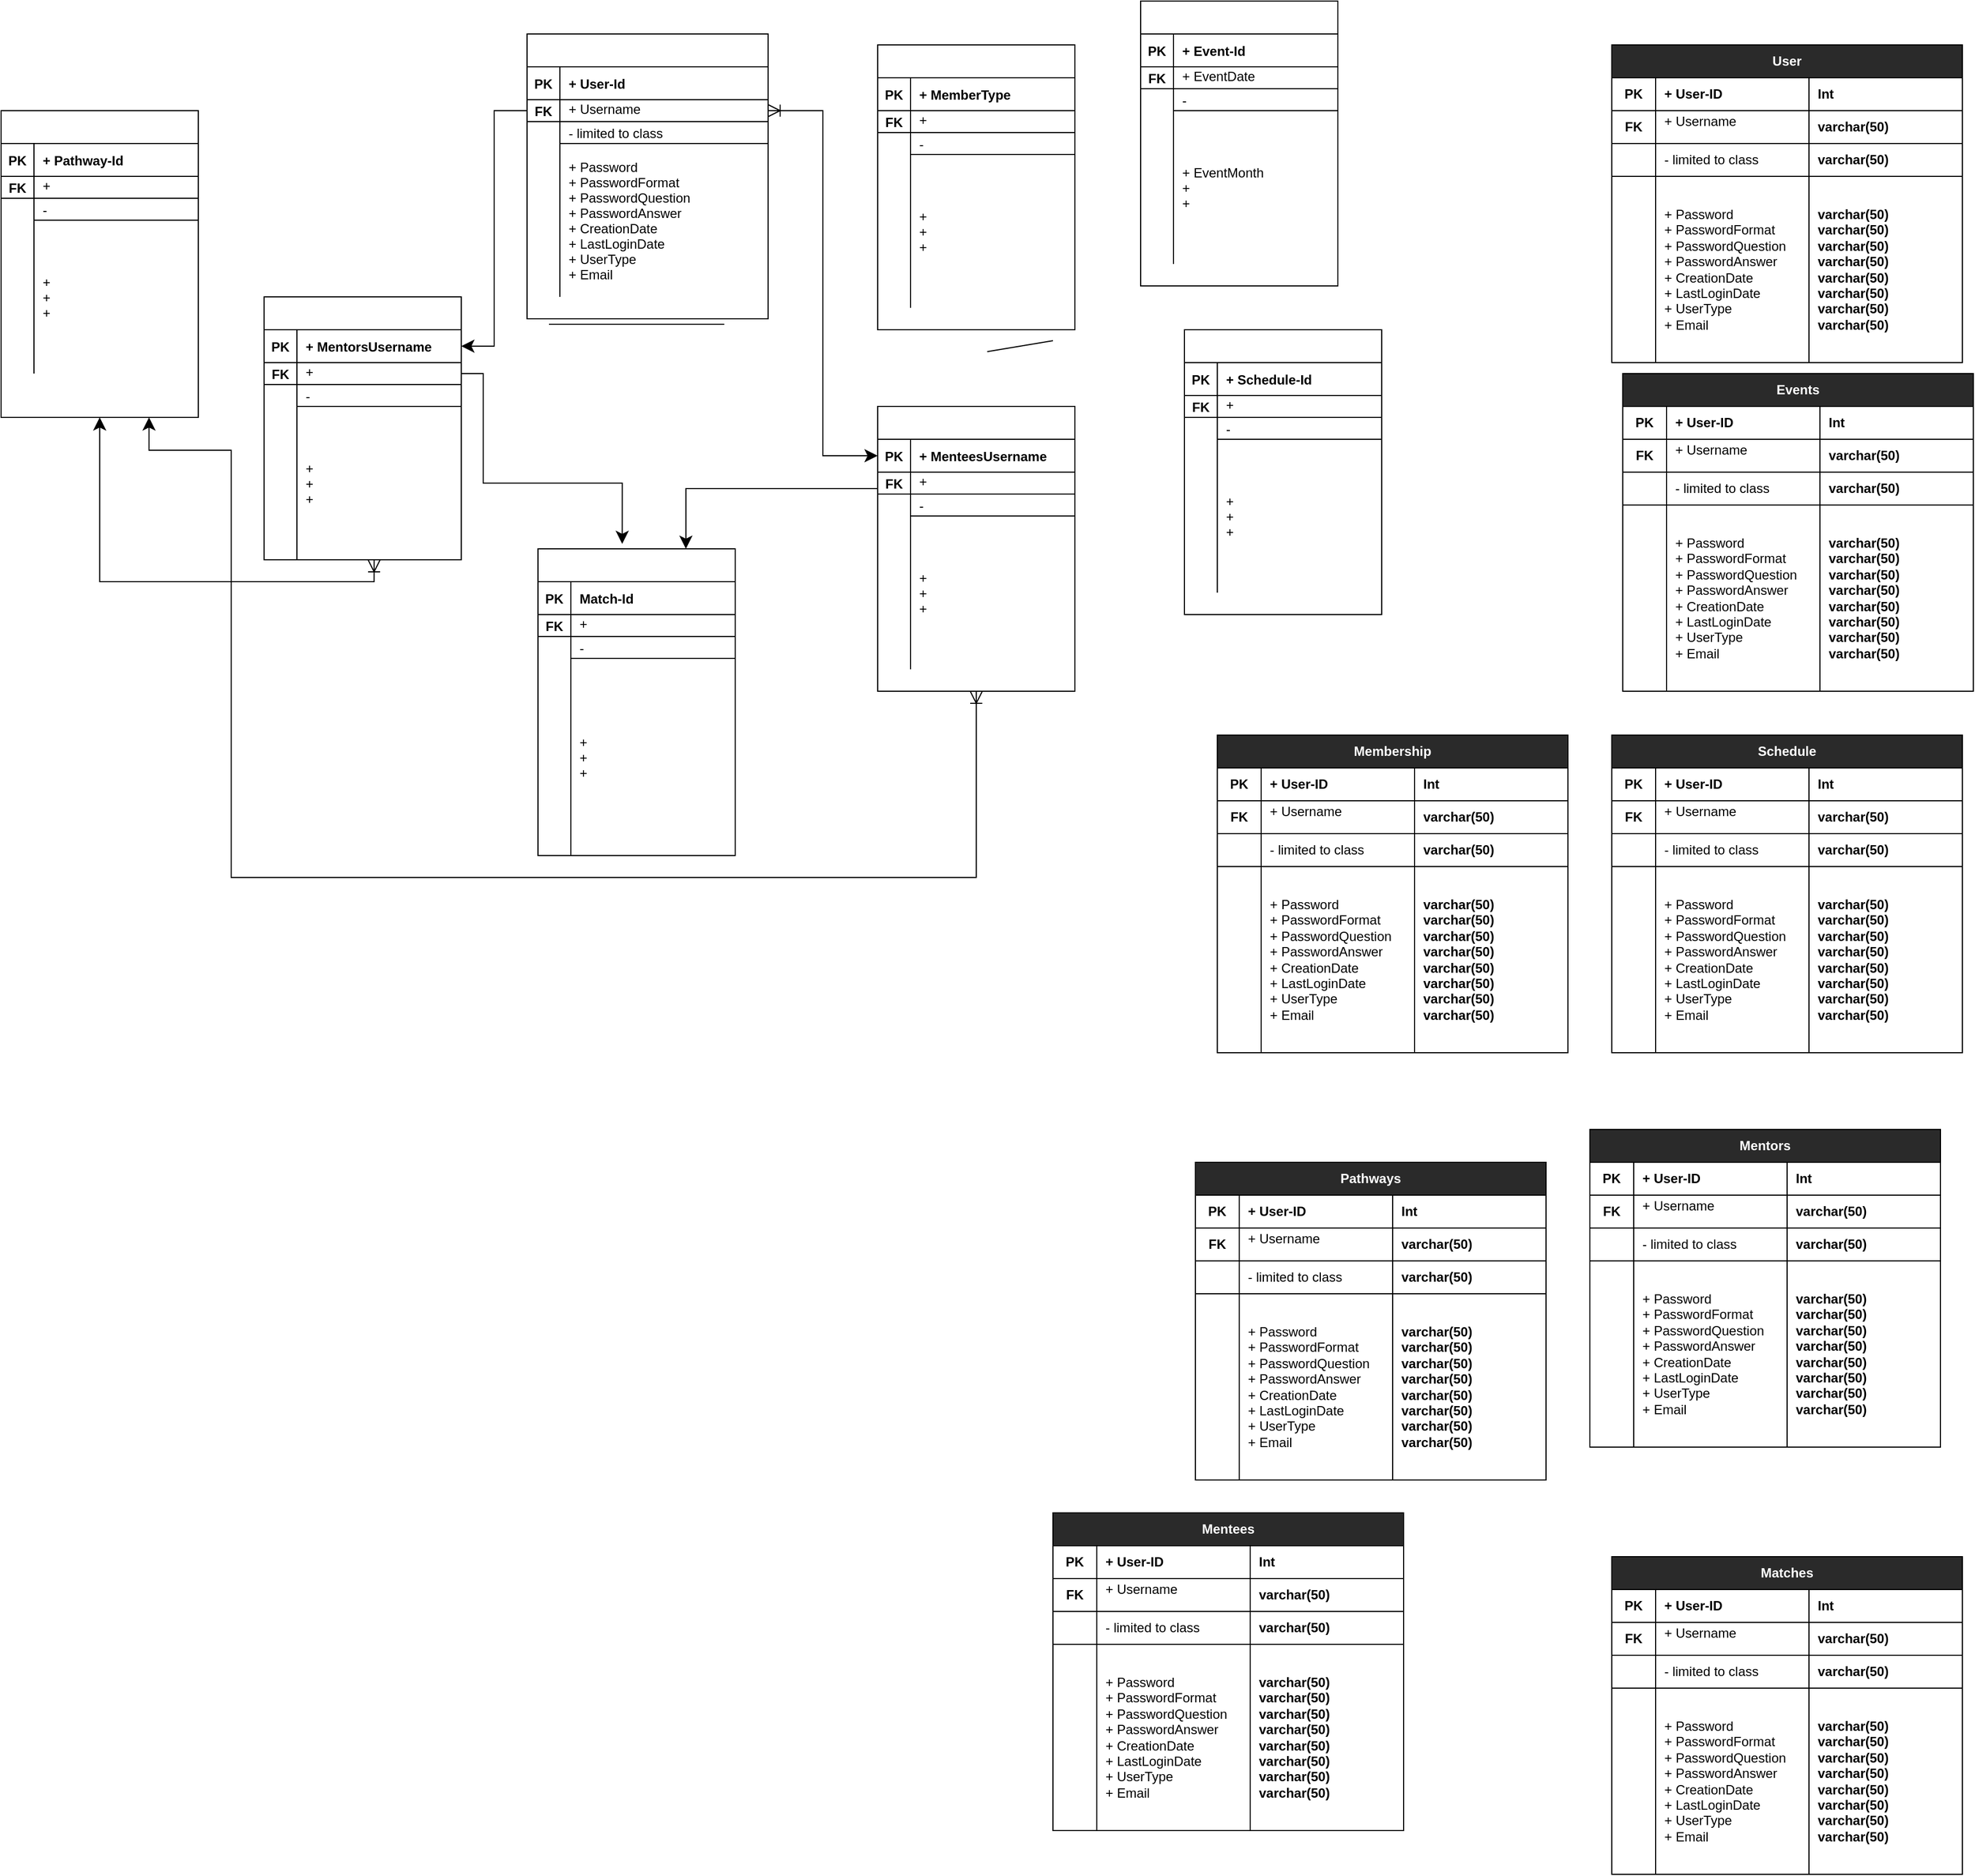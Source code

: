 <mxfile version="13.6.5" pages="2">
    <diagram name="Page-1" id="9f46799a-70d6-7492-0946-bef42562c5a5">
        <mxGraphModel dx="3306" dy="1236" grid="1" gridSize="10" guides="1" tooltips="1" connect="1" arrows="1" fold="1" page="1" pageScale="1" pageWidth="1100" pageHeight="850" background="#ffffff" math="0" shadow="0">
            <root>
                <mxCell id="0"/>
                <mxCell id="1" parent="0"/>
                <mxCell id="AEenWwvKWIrh8L1d1rSv-23" style="edgeStyle=orthogonalEdgeStyle;rounded=0;orthogonalLoop=1;jettySize=auto;html=1;strokeColor=#000000;fontColor=#000000;entryX=0.75;entryY=0;entryDx=0;entryDy=0;exitX=0;exitY=0.5;exitDx=0;exitDy=0;endSize=9;startSize=9;" parent="1" source="236" target="258" edge="1">
                    <mxGeometry relative="1" as="geometry">
                        <mxPoint x="199" y="531.98" as="targetPoint"/>
                        <mxPoint x="390" y="485" as="sourcePoint"/>
                        <Array as="points">
                            <mxPoint x="420" y="485"/>
                            <mxPoint x="245" y="485"/>
                        </Array>
                    </mxGeometry>
                </mxCell>
                <mxCell id="AEenWwvKWIrh8L1d1rSv-24" style="edgeStyle=orthogonalEdgeStyle;rounded=0;orthogonalLoop=1;jettySize=auto;html=1;strokeColor=#000000;fontColor=#000000;exitX=1;exitY=0.5;exitDx=0;exitDy=0;entryX=0.427;entryY=-0.016;entryDx=0;entryDy=0;entryPerimeter=0;endSize=9;startSize=9;" parent="1" target="258" edge="1" source="249">
                    <mxGeometry relative="1" as="geometry">
                        <mxPoint x="50" y="440" as="sourcePoint"/>
                        <mxPoint x="190" y="530" as="targetPoint"/>
                        <Array as="points">
                            <mxPoint x="60" y="380"/>
                            <mxPoint x="60" y="480"/>
                            <mxPoint x="187" y="480"/>
                        </Array>
                    </mxGeometry>
                </mxCell>
                <mxCell id="28" value="" style="endArrow=none;html=1;entryX=1;entryY=0.5;entryDx=0;entryDy=0;exitX=0;exitY=0.5;exitDx=0;exitDy=0;" parent="1" edge="1">
                    <mxGeometry width="50" height="50" relative="1" as="geometry">
                        <mxPoint x="120" y="335" as="sourcePoint"/>
                        <mxPoint x="280" y="335" as="targetPoint"/>
                    </mxGeometry>
                </mxCell>
                <mxCell id="82" value="" style="endArrow=none;html=1;" parent="1" edge="1">
                    <mxGeometry width="50" height="50" relative="1" as="geometry">
                        <mxPoint x="520" y="360" as="sourcePoint"/>
                        <mxPoint x="580" y="350" as="targetPoint"/>
                    </mxGeometry>
                </mxCell>
                <mxCell id="193" value="Membership" style="shape=table;startSize=30;container=1;collapsible=1;childLayout=tableLayout;fixedRows=1;rowLines=0;fontStyle=1;align=center;resizeLast=1;strokeColor=#000000;fontColor=#FFFFFF;" vertex="1" parent="1">
                    <mxGeometry x="420" y="80" width="180" height="260" as="geometry"/>
                </mxCell>
                <mxCell id="194" value="" style="shape=partialRectangle;collapsible=0;dropTarget=0;pointerEvents=0;fillColor=none;top=0;left=0;bottom=1;right=0;points=[[0,0.5],[1,0.5]];portConstraint=eastwest;" vertex="1" parent="193">
                    <mxGeometry y="30" width="180" height="30" as="geometry"/>
                </mxCell>
                <mxCell id="195" value="PK" style="shape=partialRectangle;connectable=0;fillColor=none;top=0;left=0;bottom=1;right=0;fontStyle=1;overflow=hidden;fontColor=#000000;strokeColor=#000000;" vertex="1" parent="194">
                    <mxGeometry width="30" height="30" as="geometry"/>
                </mxCell>
                <mxCell id="196" value="+ MemberType" style="shape=partialRectangle;connectable=0;fillColor=none;top=0;left=0;bottom=1;right=0;align=left;spacingLeft=6;fontStyle=1;overflow=hidden;fontColor=#000000;strokeColor=#000000;strokeWidth=1;perimeterSpacing=1;shadow=0;sketch=0;" vertex="1" parent="194">
                    <mxGeometry x="30" width="150" height="30" as="geometry"/>
                </mxCell>
                <mxCell id="197" value="" style="shape=partialRectangle;collapsible=0;dropTarget=0;pointerEvents=0;fillColor=none;top=0;left=0;bottom=0;right=0;points=[[0,0.5],[1,0.5]];portConstraint=eastwest;fontColor=#000000;" vertex="1" parent="193">
                    <mxGeometry y="60" width="180" height="20" as="geometry"/>
                </mxCell>
                <mxCell id="198" value="FK" style="shape=partialRectangle;connectable=0;fillColor=none;top=0;left=0;bottom=1;right=0;editable=1;overflow=hidden;fontColor=#000000;fontStyle=1;strokeColor=#000000;" vertex="1" parent="197">
                    <mxGeometry width="30" height="20" as="geometry"/>
                </mxCell>
                <mxCell id="199" value="+ &#10;" style="shape=partialRectangle;connectable=0;fillColor=none;top=0;left=0;bottom=1;right=0;align=left;spacingLeft=6;overflow=hidden;fontColor=#000000;strokeColor=#000000;" vertex="1" parent="197">
                    <mxGeometry x="30" width="150" height="20" as="geometry"/>
                </mxCell>
                <mxCell id="200" value="" style="shape=partialRectangle;collapsible=0;dropTarget=0;pointerEvents=0;fillColor=none;top=0;left=0;bottom=0;right=0;points=[[0,0.5],[1,0.5]];portConstraint=eastwest;fontColor=#000000;" vertex="1" parent="193">
                    <mxGeometry y="80" width="180" height="20" as="geometry"/>
                </mxCell>
                <mxCell id="201" value="" style="shape=partialRectangle;connectable=0;fillColor=none;top=0;left=0;bottom=0;right=0;editable=1;overflow=hidden;fontColor=#000000;" vertex="1" parent="200">
                    <mxGeometry width="30" height="20" as="geometry"/>
                </mxCell>
                <mxCell id="202" value="- " style="shape=partialRectangle;connectable=0;fillColor=none;top=0;left=0;bottom=1;right=0;align=left;spacingLeft=6;overflow=hidden;fontColor=#000000;strokeColor=#000000;" vertex="1" parent="200">
                    <mxGeometry x="30" width="150" height="20" as="geometry"/>
                </mxCell>
                <mxCell id="203" value="" style="shape=partialRectangle;collapsible=0;dropTarget=0;pointerEvents=0;fillColor=none;top=0;left=0;bottom=0;right=0;points=[[0,0.5],[1,0.5]];portConstraint=eastwest;fontColor=#000000;" vertex="1" parent="193">
                    <mxGeometry y="100" width="180" height="140" as="geometry"/>
                </mxCell>
                <mxCell id="204" value="" style="shape=partialRectangle;connectable=0;fillColor=none;top=0;left=0;bottom=0;right=0;editable=1;overflow=hidden;fontColor=#000000;" vertex="1" parent="203">
                    <mxGeometry width="30" height="140" as="geometry"/>
                </mxCell>
                <mxCell id="205" value="+&#10;+&#10;+" style="shape=partialRectangle;connectable=0;fillColor=none;top=0;left=0;bottom=0;right=0;align=left;spacingLeft=6;overflow=hidden;fontColor=#000000;" vertex="1" parent="203">
                    <mxGeometry x="30" width="150" height="140" as="geometry"/>
                </mxCell>
                <mxCell id="69" value="Users" style="shape=table;startSize=30;container=1;collapsible=1;childLayout=tableLayout;fixedRows=1;rowLines=0;fontStyle=1;align=center;resizeLast=1;strokeColor=#000000;fontColor=#FFFFFF;" parent="1" vertex="1">
                    <mxGeometry x="100" y="70" width="220" height="260" as="geometry"/>
                </mxCell>
                <mxCell id="70" value="" style="shape=partialRectangle;collapsible=0;dropTarget=0;pointerEvents=0;fillColor=none;top=0;left=0;bottom=1;right=0;points=[[0,0.5],[1,0.5]];portConstraint=eastwest;" parent="69" vertex="1">
                    <mxGeometry y="30" width="220" height="30" as="geometry"/>
                </mxCell>
                <mxCell id="71" value="PK" style="shape=partialRectangle;connectable=0;fillColor=none;top=0;left=0;bottom=1;right=0;fontStyle=1;overflow=hidden;fontColor=#000000;strokeColor=#000000;" parent="70" vertex="1">
                    <mxGeometry width="30" height="30" as="geometry"/>
                </mxCell>
                <mxCell id="72" value="+ User-Id" style="shape=partialRectangle;connectable=0;fillColor=none;top=0;left=0;bottom=1;right=0;align=left;spacingLeft=6;fontStyle=1;overflow=hidden;fontColor=#000000;strokeColor=#000000;strokeWidth=1;perimeterSpacing=1;shadow=0;sketch=0;" parent="70" vertex="1">
                    <mxGeometry x="30" width="190" height="30" as="geometry"/>
                </mxCell>
                <mxCell id="76" value="" style="shape=partialRectangle;collapsible=0;dropTarget=0;pointerEvents=0;fillColor=none;top=0;left=0;bottom=0;right=0;points=[[0,0.5],[1,0.5]];portConstraint=eastwest;fontColor=#000000;" parent="69" vertex="1">
                    <mxGeometry y="60" width="220" height="20" as="geometry"/>
                </mxCell>
                <mxCell id="77" value="FK" style="shape=partialRectangle;connectable=0;fillColor=none;top=0;left=0;bottom=1;right=0;editable=1;overflow=hidden;fontColor=#000000;fontStyle=1;strokeColor=#000000;" parent="76" vertex="1">
                    <mxGeometry width="30" height="20" as="geometry"/>
                </mxCell>
                <mxCell id="78" value="+ Username&#10;" style="shape=partialRectangle;connectable=0;fillColor=none;top=0;left=0;bottom=1;right=0;align=left;spacingLeft=6;overflow=hidden;fontColor=#000000;strokeColor=#000000;" parent="76" vertex="1">
                    <mxGeometry x="30" width="190" height="20" as="geometry"/>
                </mxCell>
                <mxCell id="73" value="" style="shape=partialRectangle;collapsible=0;dropTarget=0;pointerEvents=0;fillColor=none;top=0;left=0;bottom=0;right=0;points=[[0,0.5],[1,0.5]];portConstraint=eastwest;fontColor=#000000;" parent="69" vertex="1">
                    <mxGeometry y="80" width="220" height="20" as="geometry"/>
                </mxCell>
                <mxCell id="74" value="" style="shape=partialRectangle;connectable=0;fillColor=none;top=0;left=0;bottom=0;right=0;editable=1;overflow=hidden;fontColor=#000000;" parent="73" vertex="1">
                    <mxGeometry width="30" height="20" as="geometry"/>
                </mxCell>
                <mxCell id="75" value="- limited to class" style="shape=partialRectangle;connectable=0;fillColor=none;top=0;left=0;bottom=1;right=0;align=left;spacingLeft=6;overflow=hidden;fontColor=#000000;strokeColor=#000000;" parent="73" vertex="1">
                    <mxGeometry x="30" width="190" height="20" as="geometry"/>
                </mxCell>
                <mxCell id="79" value="" style="shape=partialRectangle;collapsible=0;dropTarget=0;pointerEvents=0;fillColor=none;top=0;left=0;bottom=0;right=0;points=[[0,0.5],[1,0.5]];portConstraint=eastwest;fontColor=#000000;" parent="69" vertex="1">
                    <mxGeometry y="100" width="220" height="140" as="geometry"/>
                </mxCell>
                <mxCell id="80" value="" style="shape=partialRectangle;connectable=0;fillColor=none;top=0;left=0;bottom=0;right=0;editable=1;overflow=hidden;fontColor=#000000;" parent="79" vertex="1">
                    <mxGeometry width="30" height="140" as="geometry"/>
                </mxCell>
                <mxCell id="81" value="+ Password&#10;+ PasswordFormat&#10;+ PasswordQuestion&#10;+ PasswordAnswer&#10;+ CreationDate&#10;+ LastLoginDate&#10;+ UserType&#10;+ Email" style="shape=partialRectangle;connectable=0;fillColor=none;top=0;left=0;bottom=0;right=0;align=left;spacingLeft=6;overflow=hidden;fontColor=#000000;" parent="79" vertex="1">
                    <mxGeometry x="30" width="190" height="140" as="geometry"/>
                </mxCell>
                <mxCell id="150" style="edgeStyle=orthogonalEdgeStyle;rounded=0;orthogonalLoop=1;jettySize=auto;html=1;exitX=1;exitY=0.5;exitDx=0;exitDy=0;strokeColor=#000000;entryX=0;entryY=0.5;entryDx=0;entryDy=0;startArrow=ERoneToMany;startFill=0;strokeWidth=1;endSize=9;startSize=9;" parent="1" source="76" target="233" edge="1">
                    <mxGeometry relative="1" as="geometry">
                        <mxPoint x="390" y="445" as="targetPoint"/>
                    </mxGeometry>
                </mxCell>
                <mxCell id="151" style="edgeStyle=orthogonalEdgeStyle;rounded=0;orthogonalLoop=1;jettySize=auto;html=1;entryX=1;entryY=0.5;entryDx=0;entryDy=0;strokeColor=#000000;startSize=9;endSize=9;" parent="1" source="76" target="246" edge="1">
                    <mxGeometry relative="1" as="geometry">
                        <mxPoint x="50" y="355" as="targetPoint"/>
                    </mxGeometry>
                </mxCell>
                <mxCell id="206" value="Events" style="shape=table;startSize=30;container=1;collapsible=1;childLayout=tableLayout;fixedRows=1;rowLines=0;fontStyle=1;align=center;resizeLast=1;strokeColor=#000000;fontColor=#FFFFFF;" vertex="1" parent="1">
                    <mxGeometry x="660" y="40" width="180" height="260" as="geometry"/>
                </mxCell>
                <mxCell id="207" value="" style="shape=partialRectangle;collapsible=0;dropTarget=0;pointerEvents=0;fillColor=none;top=0;left=0;bottom=1;right=0;points=[[0,0.5],[1,0.5]];portConstraint=eastwest;" vertex="1" parent="206">
                    <mxGeometry y="30" width="180" height="30" as="geometry"/>
                </mxCell>
                <mxCell id="208" value="PK" style="shape=partialRectangle;connectable=0;fillColor=none;top=0;left=0;bottom=1;right=0;fontStyle=1;overflow=hidden;fontColor=#000000;strokeColor=#000000;" vertex="1" parent="207">
                    <mxGeometry width="30" height="30" as="geometry"/>
                </mxCell>
                <mxCell id="209" value="+ Event-Id" style="shape=partialRectangle;connectable=0;fillColor=none;top=0;left=0;bottom=1;right=0;align=left;spacingLeft=6;fontStyle=1;overflow=hidden;fontColor=#000000;strokeColor=#000000;strokeWidth=1;perimeterSpacing=1;shadow=0;sketch=0;" vertex="1" parent="207">
                    <mxGeometry x="30" width="150" height="30" as="geometry"/>
                </mxCell>
                <mxCell id="210" value="" style="shape=partialRectangle;collapsible=0;dropTarget=0;pointerEvents=0;fillColor=none;top=0;left=0;bottom=0;right=0;points=[[0,0.5],[1,0.5]];portConstraint=eastwest;fontColor=#000000;" vertex="1" parent="206">
                    <mxGeometry y="60" width="180" height="20" as="geometry"/>
                </mxCell>
                <mxCell id="211" value="FK" style="shape=partialRectangle;connectable=0;fillColor=none;top=0;left=0;bottom=1;right=0;editable=1;overflow=hidden;fontColor=#000000;fontStyle=1;strokeColor=#000000;" vertex="1" parent="210">
                    <mxGeometry width="30" height="20" as="geometry"/>
                </mxCell>
                <mxCell id="212" value="+ EventDate&#10;" style="shape=partialRectangle;connectable=0;fillColor=none;top=0;left=0;bottom=1;right=0;align=left;spacingLeft=6;overflow=hidden;fontColor=#000000;strokeColor=#000000;" vertex="1" parent="210">
                    <mxGeometry x="30" width="150" height="20" as="geometry"/>
                </mxCell>
                <mxCell id="213" value="" style="shape=partialRectangle;collapsible=0;dropTarget=0;pointerEvents=0;fillColor=none;top=0;left=0;bottom=0;right=0;points=[[0,0.5],[1,0.5]];portConstraint=eastwest;fontColor=#000000;" vertex="1" parent="206">
                    <mxGeometry y="80" width="180" height="20" as="geometry"/>
                </mxCell>
                <mxCell id="214" value="" style="shape=partialRectangle;connectable=0;fillColor=none;top=0;left=0;bottom=0;right=0;editable=1;overflow=hidden;fontColor=#000000;" vertex="1" parent="213">
                    <mxGeometry width="30" height="20" as="geometry"/>
                </mxCell>
                <mxCell id="215" value="- " style="shape=partialRectangle;connectable=0;fillColor=none;top=0;left=0;bottom=1;right=0;align=left;spacingLeft=6;overflow=hidden;fontColor=#000000;strokeColor=#000000;" vertex="1" parent="213">
                    <mxGeometry x="30" width="150" height="20" as="geometry"/>
                </mxCell>
                <mxCell id="216" value="" style="shape=partialRectangle;collapsible=0;dropTarget=0;pointerEvents=0;fillColor=none;top=0;left=0;bottom=0;right=0;points=[[0,0.5],[1,0.5]];portConstraint=eastwest;fontColor=#000000;" vertex="1" parent="206">
                    <mxGeometry y="100" width="180" height="140" as="geometry"/>
                </mxCell>
                <mxCell id="217" value="" style="shape=partialRectangle;connectable=0;fillColor=none;top=0;left=0;bottom=0;right=0;editable=1;overflow=hidden;fontColor=#000000;" vertex="1" parent="216">
                    <mxGeometry width="30" height="140" as="geometry"/>
                </mxCell>
                <mxCell id="218" value="+ EventMonth&#10;+&#10;+" style="shape=partialRectangle;connectable=0;fillColor=none;top=0;left=0;bottom=0;right=0;align=left;spacingLeft=6;overflow=hidden;fontColor=#000000;" vertex="1" parent="216">
                    <mxGeometry x="30" width="150" height="140" as="geometry"/>
                </mxCell>
                <mxCell id="219" value="Schedule" style="shape=table;startSize=30;container=1;collapsible=1;childLayout=tableLayout;fixedRows=1;rowLines=0;fontStyle=1;align=center;resizeLast=1;strokeColor=#000000;fontColor=#FFFFFF;" vertex="1" parent="1">
                    <mxGeometry x="700" y="340" width="180" height="260" as="geometry"/>
                </mxCell>
                <mxCell id="220" value="" style="shape=partialRectangle;collapsible=0;dropTarget=0;pointerEvents=0;fillColor=none;top=0;left=0;bottom=1;right=0;points=[[0,0.5],[1,0.5]];portConstraint=eastwest;" vertex="1" parent="219">
                    <mxGeometry y="30" width="180" height="30" as="geometry"/>
                </mxCell>
                <mxCell id="221" value="PK" style="shape=partialRectangle;connectable=0;fillColor=none;top=0;left=0;bottom=1;right=0;fontStyle=1;overflow=hidden;fontColor=#000000;strokeColor=#000000;" vertex="1" parent="220">
                    <mxGeometry width="30" height="30" as="geometry"/>
                </mxCell>
                <mxCell id="222" value="+ Schedule-Id" style="shape=partialRectangle;connectable=0;fillColor=none;top=0;left=0;bottom=1;right=0;align=left;spacingLeft=6;fontStyle=1;overflow=hidden;fontColor=#000000;strokeColor=#000000;strokeWidth=1;perimeterSpacing=1;shadow=0;sketch=0;" vertex="1" parent="220">
                    <mxGeometry x="30" width="150" height="30" as="geometry"/>
                </mxCell>
                <mxCell id="223" value="" style="shape=partialRectangle;collapsible=0;dropTarget=0;pointerEvents=0;fillColor=none;top=0;left=0;bottom=0;right=0;points=[[0,0.5],[1,0.5]];portConstraint=eastwest;fontColor=#000000;" vertex="1" parent="219">
                    <mxGeometry y="60" width="180" height="20" as="geometry"/>
                </mxCell>
                <mxCell id="224" value="FK" style="shape=partialRectangle;connectable=0;fillColor=none;top=0;left=0;bottom=1;right=0;editable=1;overflow=hidden;fontColor=#000000;fontStyle=1;strokeColor=#000000;" vertex="1" parent="223">
                    <mxGeometry width="30" height="20" as="geometry"/>
                </mxCell>
                <mxCell id="225" value="+ &#10;" style="shape=partialRectangle;connectable=0;fillColor=none;top=0;left=0;bottom=1;right=0;align=left;spacingLeft=6;overflow=hidden;fontColor=#000000;strokeColor=#000000;" vertex="1" parent="223">
                    <mxGeometry x="30" width="150" height="20" as="geometry"/>
                </mxCell>
                <mxCell id="226" value="" style="shape=partialRectangle;collapsible=0;dropTarget=0;pointerEvents=0;fillColor=none;top=0;left=0;bottom=0;right=0;points=[[0,0.5],[1,0.5]];portConstraint=eastwest;fontColor=#000000;" vertex="1" parent="219">
                    <mxGeometry y="80" width="180" height="20" as="geometry"/>
                </mxCell>
                <mxCell id="227" value="" style="shape=partialRectangle;connectable=0;fillColor=none;top=0;left=0;bottom=0;right=0;editable=1;overflow=hidden;fontColor=#000000;" vertex="1" parent="226">
                    <mxGeometry width="30" height="20" as="geometry"/>
                </mxCell>
                <mxCell id="228" value="- " style="shape=partialRectangle;connectable=0;fillColor=none;top=0;left=0;bottom=1;right=0;align=left;spacingLeft=6;overflow=hidden;fontColor=#000000;strokeColor=#000000;" vertex="1" parent="226">
                    <mxGeometry x="30" width="150" height="20" as="geometry"/>
                </mxCell>
                <mxCell id="229" value="" style="shape=partialRectangle;collapsible=0;dropTarget=0;pointerEvents=0;fillColor=none;top=0;left=0;bottom=0;right=0;points=[[0,0.5],[1,0.5]];portConstraint=eastwest;fontColor=#000000;" vertex="1" parent="219">
                    <mxGeometry y="100" width="180" height="140" as="geometry"/>
                </mxCell>
                <mxCell id="230" value="" style="shape=partialRectangle;connectable=0;fillColor=none;top=0;left=0;bottom=0;right=0;editable=1;overflow=hidden;fontColor=#000000;" vertex="1" parent="229">
                    <mxGeometry width="30" height="140" as="geometry"/>
                </mxCell>
                <mxCell id="231" value="+&#10;+&#10;+" style="shape=partialRectangle;connectable=0;fillColor=none;top=0;left=0;bottom=0;right=0;align=left;spacingLeft=6;overflow=hidden;fontColor=#000000;" vertex="1" parent="229">
                    <mxGeometry x="30" width="150" height="140" as="geometry"/>
                </mxCell>
                <mxCell id="285" style="edgeStyle=orthogonalEdgeStyle;rounded=0;orthogonalLoop=1;jettySize=auto;html=1;exitX=0.5;exitY=1;exitDx=0;exitDy=0;startArrow=ERoneToMany;startFill=0;startSize=9;endSize=9;strokeWidth=1;strokeColor=#000000;entryX=0.75;entryY=1;entryDx=0;entryDy=0;" edge="1" parent="1" source="232" target="271">
                    <mxGeometry relative="1" as="geometry">
                        <Array as="points">
                            <mxPoint x="510" y="840"/>
                            <mxPoint x="-170" y="840"/>
                            <mxPoint x="-170" y="450"/>
                            <mxPoint x="-245" y="450"/>
                        </Array>
                    </mxGeometry>
                </mxCell>
                <mxCell id="232" value="Mentees" style="shape=table;startSize=30;container=1;collapsible=1;childLayout=tableLayout;fixedRows=1;rowLines=0;fontStyle=1;align=center;resizeLast=1;strokeColor=#000000;fontColor=#FFFFFF;" vertex="1" parent="1">
                    <mxGeometry x="420" y="410" width="180" height="260" as="geometry"/>
                </mxCell>
                <mxCell id="233" value="" style="shape=partialRectangle;collapsible=0;dropTarget=0;pointerEvents=0;fillColor=none;top=0;left=0;bottom=1;right=0;points=[[0,0.5],[1,0.5]];portConstraint=eastwest;" vertex="1" parent="232">
                    <mxGeometry y="30" width="180" height="30" as="geometry"/>
                </mxCell>
                <mxCell id="234" value="PK" style="shape=partialRectangle;connectable=0;fillColor=none;top=0;left=0;bottom=1;right=0;fontStyle=1;overflow=hidden;fontColor=#000000;strokeColor=#000000;" vertex="1" parent="233">
                    <mxGeometry width="30" height="30" as="geometry"/>
                </mxCell>
                <mxCell id="235" value="+ MenteesUsername" style="shape=partialRectangle;connectable=0;fillColor=none;top=0;left=0;bottom=1;right=0;align=left;spacingLeft=6;fontStyle=1;overflow=hidden;fontColor=#000000;strokeColor=#000000;strokeWidth=1;perimeterSpacing=1;shadow=0;sketch=0;" vertex="1" parent="233">
                    <mxGeometry x="30" width="150" height="30" as="geometry"/>
                </mxCell>
                <mxCell id="236" value="" style="shape=partialRectangle;collapsible=0;dropTarget=0;pointerEvents=0;fillColor=none;top=0;left=0;bottom=0;right=0;points=[[0,0.5],[1,0.5]];portConstraint=eastwest;fontColor=#000000;" vertex="1" parent="232">
                    <mxGeometry y="60" width="180" height="20" as="geometry"/>
                </mxCell>
                <mxCell id="237" value="FK" style="shape=partialRectangle;connectable=0;fillColor=none;top=0;left=0;bottom=1;right=0;editable=1;overflow=hidden;fontColor=#000000;fontStyle=1;strokeColor=#000000;" vertex="1" parent="236">
                    <mxGeometry width="30" height="20" as="geometry"/>
                </mxCell>
                <mxCell id="238" value="+ &#10;" style="shape=partialRectangle;connectable=0;fillColor=none;top=0;left=0;bottom=1;right=0;align=left;spacingLeft=6;overflow=hidden;fontColor=#000000;strokeColor=#000000;" vertex="1" parent="236">
                    <mxGeometry x="30" width="150" height="20" as="geometry"/>
                </mxCell>
                <mxCell id="239" value="" style="shape=partialRectangle;collapsible=0;dropTarget=0;pointerEvents=0;fillColor=none;top=0;left=0;bottom=0;right=0;points=[[0,0.5],[1,0.5]];portConstraint=eastwest;fontColor=#000000;" vertex="1" parent="232">
                    <mxGeometry y="80" width="180" height="20" as="geometry"/>
                </mxCell>
                <mxCell id="240" value="" style="shape=partialRectangle;connectable=0;fillColor=none;top=0;left=0;bottom=0;right=0;editable=1;overflow=hidden;fontColor=#000000;" vertex="1" parent="239">
                    <mxGeometry width="30" height="20" as="geometry"/>
                </mxCell>
                <mxCell id="241" value="- " style="shape=partialRectangle;connectable=0;fillColor=none;top=0;left=0;bottom=1;right=0;align=left;spacingLeft=6;overflow=hidden;fontColor=#000000;strokeColor=#000000;" vertex="1" parent="239">
                    <mxGeometry x="30" width="150" height="20" as="geometry"/>
                </mxCell>
                <mxCell id="242" value="" style="shape=partialRectangle;collapsible=0;dropTarget=0;pointerEvents=0;fillColor=none;top=0;left=0;bottom=0;right=0;points=[[0,0.5],[1,0.5]];portConstraint=eastwest;fontColor=#000000;" vertex="1" parent="232">
                    <mxGeometry y="100" width="180" height="140" as="geometry"/>
                </mxCell>
                <mxCell id="243" value="" style="shape=partialRectangle;connectable=0;fillColor=none;top=0;left=0;bottom=0;right=0;editable=1;overflow=hidden;fontColor=#000000;" vertex="1" parent="242">
                    <mxGeometry width="30" height="140" as="geometry"/>
                </mxCell>
                <mxCell id="244" value="+&#10;+&#10;+" style="shape=partialRectangle;connectable=0;fillColor=none;top=0;left=0;bottom=0;right=0;align=left;spacingLeft=6;overflow=hidden;fontColor=#000000;" vertex="1" parent="242">
                    <mxGeometry x="30" width="150" height="140" as="geometry"/>
                </mxCell>
                <mxCell id="258" value="Matches" style="shape=table;startSize=30;container=1;collapsible=1;childLayout=tableLayout;fixedRows=1;rowLines=0;fontStyle=1;align=center;resizeLast=1;strokeColor=#000000;fontColor=#FFFFFF;" vertex="1" parent="1">
                    <mxGeometry x="110" y="540" width="180" height="280" as="geometry"/>
                </mxCell>
                <mxCell id="259" value="" style="shape=partialRectangle;collapsible=0;dropTarget=0;pointerEvents=0;fillColor=none;top=0;left=0;bottom=1;right=0;points=[[0,0.5],[1,0.5]];portConstraint=eastwest;" vertex="1" parent="258">
                    <mxGeometry y="30" width="180" height="30" as="geometry"/>
                </mxCell>
                <mxCell id="260" value="PK" style="shape=partialRectangle;connectable=0;fillColor=none;top=0;left=0;bottom=1;right=0;fontStyle=1;overflow=hidden;fontColor=#000000;strokeColor=#000000;" vertex="1" parent="259">
                    <mxGeometry width="30" height="30" as="geometry"/>
                </mxCell>
                <mxCell id="261" value="Match-Id" style="shape=partialRectangle;connectable=0;fillColor=none;top=0;left=0;bottom=1;right=0;align=left;spacingLeft=6;fontStyle=1;overflow=hidden;fontColor=#000000;strokeColor=#000000;strokeWidth=1;perimeterSpacing=1;shadow=0;sketch=0;" vertex="1" parent="259">
                    <mxGeometry x="30" width="150" height="30" as="geometry"/>
                </mxCell>
                <mxCell id="262" value="" style="shape=partialRectangle;collapsible=0;dropTarget=0;pointerEvents=0;fillColor=none;top=0;left=0;bottom=0;right=0;points=[[0,0.5],[1,0.5]];portConstraint=eastwest;fontColor=#000000;" vertex="1" parent="258">
                    <mxGeometry y="60" width="180" height="20" as="geometry"/>
                </mxCell>
                <mxCell id="263" value="FK" style="shape=partialRectangle;connectable=0;fillColor=none;top=0;left=0;bottom=1;right=0;editable=1;overflow=hidden;fontColor=#000000;fontStyle=1;strokeColor=#000000;" vertex="1" parent="262">
                    <mxGeometry width="30" height="20" as="geometry"/>
                </mxCell>
                <mxCell id="264" value="+ &#10;" style="shape=partialRectangle;connectable=0;fillColor=none;top=0;left=0;bottom=1;right=0;align=left;spacingLeft=6;overflow=hidden;fontColor=#000000;strokeColor=#000000;" vertex="1" parent="262">
                    <mxGeometry x="30" width="150" height="20" as="geometry"/>
                </mxCell>
                <mxCell id="265" value="" style="shape=partialRectangle;collapsible=0;dropTarget=0;pointerEvents=0;fillColor=none;top=0;left=0;bottom=0;right=0;points=[[0,0.5],[1,0.5]];portConstraint=eastwest;fontColor=#000000;" vertex="1" parent="258">
                    <mxGeometry y="80" width="180" height="20" as="geometry"/>
                </mxCell>
                <mxCell id="266" value="" style="shape=partialRectangle;connectable=0;fillColor=none;top=0;left=0;bottom=0;right=0;editable=1;overflow=hidden;fontColor=#000000;" vertex="1" parent="265">
                    <mxGeometry width="30" height="20" as="geometry"/>
                </mxCell>
                <mxCell id="267" value="- " style="shape=partialRectangle;connectable=0;fillColor=none;top=0;left=0;bottom=1;right=0;align=left;spacingLeft=6;overflow=hidden;fontColor=#000000;strokeColor=#000000;" vertex="1" parent="265">
                    <mxGeometry x="30" width="150" height="20" as="geometry"/>
                </mxCell>
                <mxCell id="268" value="" style="shape=partialRectangle;collapsible=0;dropTarget=0;pointerEvents=0;fillColor=none;top=0;left=0;bottom=0;right=0;points=[[0,0.5],[1,0.5]];portConstraint=eastwest;fontColor=#000000;" vertex="1" parent="258">
                    <mxGeometry y="100" width="180" height="180" as="geometry"/>
                </mxCell>
                <mxCell id="269" value="" style="shape=partialRectangle;connectable=0;fillColor=none;top=0;left=0;bottom=0;right=0;editable=1;overflow=hidden;fontColor=#000000;" vertex="1" parent="268">
                    <mxGeometry width="30" height="180" as="geometry"/>
                </mxCell>
                <mxCell id="270" value="+&#10;+&#10;+" style="shape=partialRectangle;connectable=0;fillColor=none;top=0;left=0;bottom=0;right=0;align=left;spacingLeft=6;overflow=hidden;fontColor=#000000;" vertex="1" parent="268">
                    <mxGeometry x="30" width="150" height="180" as="geometry"/>
                </mxCell>
                <mxCell id="286" style="edgeStyle=orthogonalEdgeStyle;rounded=0;orthogonalLoop=1;jettySize=auto;html=1;entryX=0.5;entryY=1;entryDx=0;entryDy=0;startArrow=ERoneToMany;startFill=0;startSize=9;endSize=9;strokeColor=#000000;strokeWidth=1;exitX=0.558;exitY=1;exitDx=0;exitDy=0;exitPerimeter=0;" edge="1" parent="1" source="255" target="271">
                    <mxGeometry relative="1" as="geometry"/>
                </mxCell>
                <mxCell id="245" value="Mentors" style="shape=table;startSize=30;container=1;collapsible=1;childLayout=tableLayout;fixedRows=1;rowLines=0;fontStyle=1;align=center;resizeLast=1;strokeColor=#000000;fontColor=#FFFFFF;" vertex="1" parent="1">
                    <mxGeometry x="-140" y="310" width="180" height="240" as="geometry"/>
                </mxCell>
                <mxCell id="246" value="" style="shape=partialRectangle;collapsible=0;dropTarget=0;pointerEvents=0;fillColor=none;top=0;left=0;bottom=1;right=0;points=[[0,0.5],[1,0.5]];portConstraint=eastwest;" vertex="1" parent="245">
                    <mxGeometry y="30" width="180" height="30" as="geometry"/>
                </mxCell>
                <mxCell id="247" value="PK" style="shape=partialRectangle;connectable=0;fillColor=none;top=0;left=0;bottom=1;right=0;fontStyle=1;overflow=hidden;fontColor=#000000;strokeColor=#000000;" vertex="1" parent="246">
                    <mxGeometry width="30" height="30" as="geometry"/>
                </mxCell>
                <mxCell id="248" value="+ MentorsUsername" style="shape=partialRectangle;connectable=0;fillColor=none;top=0;left=0;bottom=1;right=0;align=left;spacingLeft=6;fontStyle=1;overflow=hidden;fontColor=#000000;strokeColor=#000000;strokeWidth=1;perimeterSpacing=1;shadow=0;sketch=0;" vertex="1" parent="246">
                    <mxGeometry x="30" width="150" height="30" as="geometry"/>
                </mxCell>
                <mxCell id="249" value="" style="shape=partialRectangle;collapsible=0;dropTarget=0;pointerEvents=0;fillColor=none;top=0;left=0;bottom=0;right=0;points=[[0,0.5],[1,0.5]];portConstraint=eastwest;fontColor=#000000;" vertex="1" parent="245">
                    <mxGeometry y="60" width="180" height="20" as="geometry"/>
                </mxCell>
                <mxCell id="250" value="FK" style="shape=partialRectangle;connectable=0;fillColor=none;top=0;left=0;bottom=1;right=0;editable=1;overflow=hidden;fontColor=#000000;fontStyle=1;strokeColor=#000000;" vertex="1" parent="249">
                    <mxGeometry width="30" height="20" as="geometry"/>
                </mxCell>
                <mxCell id="251" value="+ &#10;" style="shape=partialRectangle;connectable=0;fillColor=none;top=0;left=0;bottom=1;right=0;align=left;spacingLeft=6;overflow=hidden;fontColor=#000000;strokeColor=#000000;" vertex="1" parent="249">
                    <mxGeometry x="30" width="150" height="20" as="geometry"/>
                </mxCell>
                <mxCell id="252" value="" style="shape=partialRectangle;collapsible=0;dropTarget=0;pointerEvents=0;fillColor=none;top=0;left=0;bottom=0;right=0;points=[[0,0.5],[1,0.5]];portConstraint=eastwest;fontColor=#000000;" vertex="1" parent="245">
                    <mxGeometry y="80" width="180" height="20" as="geometry"/>
                </mxCell>
                <mxCell id="253" value="" style="shape=partialRectangle;connectable=0;fillColor=none;top=0;left=0;bottom=0;right=0;editable=1;overflow=hidden;fontColor=#000000;" vertex="1" parent="252">
                    <mxGeometry width="30" height="20" as="geometry"/>
                </mxCell>
                <mxCell id="254" value="- " style="shape=partialRectangle;connectable=0;fillColor=none;top=0;left=0;bottom=1;right=0;align=left;spacingLeft=6;overflow=hidden;fontColor=#000000;strokeColor=#000000;" vertex="1" parent="252">
                    <mxGeometry x="30" width="150" height="20" as="geometry"/>
                </mxCell>
                <mxCell id="255" value="" style="shape=partialRectangle;collapsible=0;dropTarget=0;pointerEvents=0;fillColor=none;top=0;left=0;bottom=0;right=0;points=[[0,0.5],[1,0.5]];portConstraint=eastwest;fontColor=#000000;" vertex="1" parent="245">
                    <mxGeometry y="100" width="180" height="140" as="geometry"/>
                </mxCell>
                <mxCell id="256" value="" style="shape=partialRectangle;connectable=0;fillColor=none;top=0;left=0;bottom=0;right=0;editable=1;overflow=hidden;fontColor=#000000;" vertex="1" parent="255">
                    <mxGeometry width="30" height="140" as="geometry"/>
                </mxCell>
                <mxCell id="257" value="+&#10;+&#10;+" style="shape=partialRectangle;connectable=0;fillColor=none;top=0;left=0;bottom=0;right=0;align=left;spacingLeft=6;overflow=hidden;fontColor=#000000;" vertex="1" parent="255">
                    <mxGeometry x="30" width="150" height="140" as="geometry"/>
                </mxCell>
                <mxCell id="271" value="Pathways" style="shape=table;startSize=30;container=1;collapsible=1;childLayout=tableLayout;fixedRows=1;rowLines=0;fontStyle=1;align=center;resizeLast=1;strokeColor=#000000;fontColor=#FFFFFF;" vertex="1" parent="1">
                    <mxGeometry x="-380" y="140" width="180" height="280" as="geometry"/>
                </mxCell>
                <mxCell id="272" value="" style="shape=partialRectangle;collapsible=0;dropTarget=0;pointerEvents=0;fillColor=none;top=0;left=0;bottom=1;right=0;points=[[0,0.5],[1,0.5]];portConstraint=eastwest;" vertex="1" parent="271">
                    <mxGeometry y="30" width="180" height="30" as="geometry"/>
                </mxCell>
                <mxCell id="273" value="PK" style="shape=partialRectangle;connectable=0;fillColor=none;top=0;left=0;bottom=1;right=0;fontStyle=1;overflow=hidden;fontColor=#000000;strokeColor=#000000;" vertex="1" parent="272">
                    <mxGeometry width="30" height="30" as="geometry"/>
                </mxCell>
                <mxCell id="274" value="+ Pathway-Id" style="shape=partialRectangle;connectable=0;fillColor=none;top=0;left=0;bottom=1;right=0;align=left;spacingLeft=6;fontStyle=1;overflow=hidden;fontColor=#000000;strokeColor=#000000;strokeWidth=1;perimeterSpacing=1;shadow=0;sketch=0;" vertex="1" parent="272">
                    <mxGeometry x="30" width="150" height="30" as="geometry"/>
                </mxCell>
                <mxCell id="275" value="" style="shape=partialRectangle;collapsible=0;dropTarget=0;pointerEvents=0;fillColor=none;top=0;left=0;bottom=0;right=0;points=[[0,0.5],[1,0.5]];portConstraint=eastwest;fontColor=#000000;" vertex="1" parent="271">
                    <mxGeometry y="60" width="180" height="20" as="geometry"/>
                </mxCell>
                <mxCell id="276" value="FK" style="shape=partialRectangle;connectable=0;fillColor=none;top=0;left=0;bottom=1;right=0;editable=1;overflow=hidden;fontColor=#000000;fontStyle=1;strokeColor=#000000;" vertex="1" parent="275">
                    <mxGeometry width="30" height="20" as="geometry"/>
                </mxCell>
                <mxCell id="277" value="+ &#10;" style="shape=partialRectangle;connectable=0;fillColor=none;top=0;left=0;bottom=1;right=0;align=left;spacingLeft=6;overflow=hidden;fontColor=#000000;strokeColor=#000000;" vertex="1" parent="275">
                    <mxGeometry x="30" width="150" height="20" as="geometry"/>
                </mxCell>
                <mxCell id="278" value="" style="shape=partialRectangle;collapsible=0;dropTarget=0;pointerEvents=0;fillColor=none;top=0;left=0;bottom=0;right=0;points=[[0,0.5],[1,0.5]];portConstraint=eastwest;fontColor=#000000;" vertex="1" parent="271">
                    <mxGeometry y="80" width="180" height="20" as="geometry"/>
                </mxCell>
                <mxCell id="279" value="" style="shape=partialRectangle;connectable=0;fillColor=none;top=0;left=0;bottom=0;right=0;editable=1;overflow=hidden;fontColor=#000000;" vertex="1" parent="278">
                    <mxGeometry width="30" height="20" as="geometry"/>
                </mxCell>
                <mxCell id="280" value="- " style="shape=partialRectangle;connectable=0;top=0;left=0;bottom=1;right=0;align=left;spacingLeft=6;overflow=hidden;fillColor=none;strokeColor=#000000;fontColor=#000000;" vertex="1" parent="278">
                    <mxGeometry x="30" width="150" height="20" as="geometry"/>
                </mxCell>
                <mxCell id="281" value="" style="shape=partialRectangle;collapsible=0;dropTarget=0;pointerEvents=0;fillColor=none;top=0;left=0;bottom=0;right=0;points=[[0,0.5],[1,0.5]];portConstraint=eastwest;fontColor=#000000;" vertex="1" parent="271">
                    <mxGeometry y="100" width="180" height="140" as="geometry"/>
                </mxCell>
                <mxCell id="282" value="" style="shape=partialRectangle;connectable=0;fillColor=none;top=0;left=0;bottom=0;right=0;editable=1;overflow=hidden;fontColor=#000000;" vertex="1" parent="281">
                    <mxGeometry width="30" height="140" as="geometry"/>
                </mxCell>
                <mxCell id="283" value="+&#10;+&#10;+" style="shape=partialRectangle;connectable=0;fillColor=none;top=0;left=0;bottom=0;right=0;align=left;spacingLeft=6;overflow=hidden;fontColor=#000000;" vertex="1" parent="281">
                    <mxGeometry x="30" width="150" height="140" as="geometry"/>
                </mxCell>
                <mxCell id="1LdOg6mQmbc9WHdVqoS4-429" value="&lt;font color=&quot;#ffffff&quot;&gt;User&lt;/font&gt;" style="shape=table;html=1;whiteSpace=wrap;startSize=30;container=1;collapsible=0;childLayout=tableLayout;fixedRows=1;rowLines=1;fontStyle=1;align=center;shadow=0;sketch=0;strokeColor=#000000;strokeWidth=1;fillColor=#2a2a2a;gradientColor=none;fontColor=#000000;columnLines=1;resizeLast=1;" vertex="1" parent="1">
                    <mxGeometry x="1090" y="80" width="320" height="290" as="geometry"/>
                </mxCell>
                <mxCell id="1LdOg6mQmbc9WHdVqoS4-430" value="" style="shape=partialRectangle;html=1;whiteSpace=wrap;collapsible=0;dropTarget=0;pointerEvents=0;fillColor=none;top=0;left=0;bottom=1;right=0;points=[[0,0.5],[1,0.5]];portConstraint=eastwest;" vertex="1" parent="1LdOg6mQmbc9WHdVqoS4-429">
                    <mxGeometry y="30" width="320" height="30" as="geometry"/>
                </mxCell>
                <mxCell id="1LdOg6mQmbc9WHdVqoS4-431" value="&lt;span style=&quot;color: rgb(0 , 0 , 0) ; font-weight: 700&quot;&gt;PK&lt;/span&gt;" style="shape=partialRectangle;html=1;whiteSpace=wrap;connectable=0;fillColor=none;top=0;left=0;bottom=1;right=0;overflow=hidden;strokeColor=#000000;" vertex="1" parent="1LdOg6mQmbc9WHdVqoS4-430">
                    <mxGeometry width="40" height="30" as="geometry"/>
                </mxCell>
                <mxCell id="1LdOg6mQmbc9WHdVqoS4-445" value="&lt;font color=&quot;#000000&quot;&gt;&lt;b&gt;+ User-ID&lt;/b&gt;&lt;/font&gt;" style="shape=partialRectangle;html=1;whiteSpace=wrap;connectable=0;fillColor=none;top=0;left=0;bottom=1;right=0;align=left;spacingLeft=6;overflow=hidden;strokeColor=#000000;" vertex="1" parent="1LdOg6mQmbc9WHdVqoS4-430">
                    <mxGeometry x="40" width="140" height="30" as="geometry"/>
                </mxCell>
                <mxCell id="1LdOg6mQmbc9WHdVqoS4-432" value="&lt;font color=&quot;#000000&quot;&gt;&lt;b&gt;Int&lt;/b&gt;&lt;/font&gt;" style="shape=partialRectangle;html=1;whiteSpace=wrap;connectable=0;fillColor=none;top=0;left=0;bottom=1;right=0;align=left;spacingLeft=6;overflow=hidden;strokeColor=#000000;" vertex="1" parent="1LdOg6mQmbc9WHdVqoS4-430">
                    <mxGeometry x="180" width="140" height="30" as="geometry"/>
                </mxCell>
                <mxCell id="1LdOg6mQmbc9WHdVqoS4-433" value="" style="shape=partialRectangle;html=1;whiteSpace=wrap;collapsible=0;dropTarget=0;pointerEvents=0;fillColor=none;top=0;left=0;bottom=0;right=0;points=[[0,0.5],[1,0.5]];portConstraint=eastwest;fontColor=#000000;" vertex="1" parent="1LdOg6mQmbc9WHdVqoS4-429">
                    <mxGeometry y="60" width="320" height="30" as="geometry"/>
                </mxCell>
                <mxCell id="1LdOg6mQmbc9WHdVqoS4-434" value="&lt;span style=&quot;font-weight: 700&quot;&gt;FK&lt;/span&gt;" style="shape=partialRectangle;html=1;whiteSpace=wrap;connectable=0;fillColor=none;top=0;left=0;bottom=0;right=0;overflow=hidden;fontColor=#000000;" vertex="1" parent="1LdOg6mQmbc9WHdVqoS4-433">
                    <mxGeometry width="40" height="30" as="geometry"/>
                </mxCell>
                <mxCell id="1LdOg6mQmbc9WHdVqoS4-446" value="+ Username&lt;div style=&quot;padding: 0px ; margin: 0px&quot;&gt;&lt;br style=&quot;padding: 0px ; margin: 0px&quot;&gt;&lt;/div&gt;" style="shape=partialRectangle;html=1;whiteSpace=wrap;connectable=0;fillColor=none;top=0;left=0;bottom=0;right=0;align=left;spacingLeft=6;overflow=hidden;fontColor=#000000;" vertex="1" parent="1LdOg6mQmbc9WHdVqoS4-433">
                    <mxGeometry x="40" width="140" height="30" as="geometry"/>
                </mxCell>
                <mxCell id="1LdOg6mQmbc9WHdVqoS4-435" value="&lt;b&gt;varchar(50)&lt;/b&gt;" style="shape=partialRectangle;html=1;whiteSpace=wrap;connectable=0;fillColor=none;top=0;left=0;bottom=0;right=0;align=left;spacingLeft=6;overflow=hidden;fontColor=#000000;" vertex="1" parent="1LdOg6mQmbc9WHdVqoS4-433">
                    <mxGeometry x="180" width="140" height="30" as="geometry"/>
                </mxCell>
                <mxCell id="1LdOg6mQmbc9WHdVqoS4-436" value="" style="shape=partialRectangle;html=1;whiteSpace=wrap;collapsible=0;dropTarget=0;pointerEvents=0;fillColor=none;top=0;left=0;bottom=0;right=0;points=[[0,0.5],[1,0.5]];portConstraint=eastwest;fontColor=#000000;" vertex="1" parent="1LdOg6mQmbc9WHdVqoS4-429">
                    <mxGeometry y="90" width="320" height="30" as="geometry"/>
                </mxCell>
                <mxCell id="1LdOg6mQmbc9WHdVqoS4-437" value="" style="shape=partialRectangle;html=1;whiteSpace=wrap;connectable=0;fillColor=none;top=0;left=0;bottom=0;right=0;overflow=hidden;fontColor=#000000;" vertex="1" parent="1LdOg6mQmbc9WHdVqoS4-436">
                    <mxGeometry width="40" height="30" as="geometry"/>
                </mxCell>
                <mxCell id="1LdOg6mQmbc9WHdVqoS4-447" value="- limited to class" style="shape=partialRectangle;html=1;whiteSpace=wrap;connectable=0;fillColor=none;top=0;left=0;bottom=0;right=0;align=left;spacingLeft=6;overflow=hidden;fontColor=#000000;" vertex="1" parent="1LdOg6mQmbc9WHdVqoS4-436">
                    <mxGeometry x="40" width="140" height="30" as="geometry"/>
                </mxCell>
                <mxCell id="1LdOg6mQmbc9WHdVqoS4-438" value="&lt;b&gt;varchar(50)&lt;/b&gt;" style="shape=partialRectangle;html=1;whiteSpace=wrap;connectable=0;fillColor=none;top=0;left=0;bottom=0;right=0;align=left;spacingLeft=6;overflow=hidden;fontColor=#000000;" vertex="1" parent="1LdOg6mQmbc9WHdVqoS4-436">
                    <mxGeometry x="180" width="140" height="30" as="geometry"/>
                </mxCell>
                <mxCell id="1LdOg6mQmbc9WHdVqoS4-442" value="" style="shape=partialRectangle;html=1;whiteSpace=wrap;collapsible=0;dropTarget=0;pointerEvents=0;fillColor=none;top=0;left=0;bottom=1;right=0;points=[[0,0.5],[1,0.5]];portConstraint=eastwest;" vertex="1" parent="1LdOg6mQmbc9WHdVqoS4-429">
                    <mxGeometry y="120" width="320" height="170" as="geometry"/>
                </mxCell>
                <mxCell id="1LdOg6mQmbc9WHdVqoS4-443" value="" style="shape=partialRectangle;html=1;whiteSpace=wrap;connectable=0;fillColor=none;top=0;left=0;bottom=1;right=0;overflow=hidden;strokeColor=#000000;" vertex="1" parent="1LdOg6mQmbc9WHdVqoS4-442">
                    <mxGeometry width="40" height="170" as="geometry"/>
                </mxCell>
                <mxCell id="1LdOg6mQmbc9WHdVqoS4-448" value="&lt;span style=&quot;color: rgb(0 , 0 , 0)&quot;&gt;+ Password&lt;/span&gt;&lt;br style=&quot;padding: 0px ; margin: 0px ; color: rgb(0 , 0 , 0)&quot;&gt;&lt;span style=&quot;color: rgb(0 , 0 , 0)&quot;&gt;+ PasswordFormat&lt;/span&gt;&lt;br style=&quot;padding: 0px ; margin: 0px ; color: rgb(0 , 0 , 0)&quot;&gt;&lt;span style=&quot;color: rgb(0 , 0 , 0)&quot;&gt;+ PasswordQuestion&lt;/span&gt;&lt;br style=&quot;padding: 0px ; margin: 0px ; color: rgb(0 , 0 , 0)&quot;&gt;&lt;span style=&quot;color: rgb(0 , 0 , 0)&quot;&gt;+ PasswordAnswer&lt;/span&gt;&lt;br style=&quot;padding: 0px ; margin: 0px ; color: rgb(0 , 0 , 0)&quot;&gt;&lt;span style=&quot;color: rgb(0 , 0 , 0)&quot;&gt;+ CreationDate&lt;/span&gt;&lt;br style=&quot;padding: 0px ; margin: 0px ; color: rgb(0 , 0 , 0)&quot;&gt;&lt;span style=&quot;color: rgb(0 , 0 , 0)&quot;&gt;+ LastLoginDate&lt;/span&gt;&lt;br style=&quot;padding: 0px ; margin: 0px ; color: rgb(0 , 0 , 0)&quot;&gt;&lt;span style=&quot;color: rgb(0 , 0 , 0)&quot;&gt;+ UserType&lt;/span&gt;&lt;br style=&quot;padding: 0px ; margin: 0px ; color: rgb(0 , 0 , 0)&quot;&gt;&lt;span style=&quot;color: rgb(0 , 0 , 0)&quot;&gt;+ Email&lt;/span&gt;" style="shape=partialRectangle;html=1;whiteSpace=wrap;connectable=0;fillColor=none;top=0;left=0;bottom=1;right=0;align=left;spacingLeft=6;overflow=hidden;strokeColor=#000000;flipH=1;" vertex="1" parent="1LdOg6mQmbc9WHdVqoS4-442">
                    <mxGeometry x="40" width="140" height="170" as="geometry"/>
                </mxCell>
                <mxCell id="1LdOg6mQmbc9WHdVqoS4-444" value="&lt;b style=&quot;color: rgb(0 , 0 , 0)&quot;&gt;varchar(50)&lt;br&gt;&lt;/b&gt;&lt;b style=&quot;color: rgb(0 , 0 , 0)&quot;&gt;varchar(50)&lt;br&gt;&lt;/b&gt;&lt;b style=&quot;color: rgb(0 , 0 , 0)&quot;&gt;varchar(50)&lt;br&gt;&lt;/b&gt;&lt;b style=&quot;color: rgb(0 , 0 , 0)&quot;&gt;varchar(50)&lt;br&gt;&lt;/b&gt;&lt;b style=&quot;color: rgb(0 , 0 , 0)&quot;&gt;varchar(50)&lt;br&gt;&lt;/b&gt;&lt;b style=&quot;color: rgb(0 , 0 , 0)&quot;&gt;varchar(50)&lt;br&gt;&lt;/b&gt;&lt;b style=&quot;color: rgb(0 , 0 , 0)&quot;&gt;varchar(50)&lt;br&gt;&lt;/b&gt;&lt;b style=&quot;color: rgb(0 , 0 , 0)&quot;&gt;varchar(50)&lt;/b&gt;&lt;b style=&quot;color: rgb(0 , 0 , 0)&quot;&gt;&lt;br&gt;&lt;/b&gt;" style="shape=partialRectangle;html=1;whiteSpace=wrap;connectable=0;fillColor=none;top=0;left=0;bottom=1;right=0;align=left;spacingLeft=6;overflow=hidden;strokeColor=#000000;flipH=1;" vertex="1" parent="1LdOg6mQmbc9WHdVqoS4-442">
                    <mxGeometry x="180" width="140" height="170" as="geometry"/>
                </mxCell>
                <mxCell id="1LdOg6mQmbc9WHdVqoS4-449" value="&lt;font color=&quot;#ffffff&quot;&gt;Events&lt;/font&gt;" style="shape=table;html=1;whiteSpace=wrap;startSize=30;container=1;collapsible=0;childLayout=tableLayout;fixedRows=1;rowLines=1;fontStyle=1;align=center;shadow=0;sketch=0;strokeColor=#000000;strokeWidth=1;fillColor=#2a2a2a;gradientColor=none;fontColor=#000000;columnLines=1;resizeLast=1;" vertex="1" parent="1">
                    <mxGeometry x="1100" y="380" width="320" height="290" as="geometry"/>
                </mxCell>
                <mxCell id="1LdOg6mQmbc9WHdVqoS4-450" value="" style="shape=partialRectangle;html=1;whiteSpace=wrap;collapsible=0;dropTarget=0;pointerEvents=0;fillColor=none;top=0;left=0;bottom=1;right=0;points=[[0,0.5],[1,0.5]];portConstraint=eastwest;" vertex="1" parent="1LdOg6mQmbc9WHdVqoS4-449">
                    <mxGeometry y="30" width="320" height="30" as="geometry"/>
                </mxCell>
                <mxCell id="1LdOg6mQmbc9WHdVqoS4-451" value="&lt;span style=&quot;color: rgb(0 , 0 , 0) ; font-weight: 700&quot;&gt;PK&lt;/span&gt;" style="shape=partialRectangle;html=1;whiteSpace=wrap;connectable=0;fillColor=none;top=0;left=0;bottom=1;right=0;overflow=hidden;strokeColor=#000000;" vertex="1" parent="1LdOg6mQmbc9WHdVqoS4-450">
                    <mxGeometry width="40" height="30" as="geometry"/>
                </mxCell>
                <mxCell id="1LdOg6mQmbc9WHdVqoS4-452" value="&lt;font color=&quot;#000000&quot;&gt;&lt;b&gt;+ User-ID&lt;/b&gt;&lt;/font&gt;" style="shape=partialRectangle;html=1;whiteSpace=wrap;connectable=0;fillColor=none;top=0;left=0;bottom=1;right=0;align=left;spacingLeft=6;overflow=hidden;strokeColor=#000000;" vertex="1" parent="1LdOg6mQmbc9WHdVqoS4-450">
                    <mxGeometry x="40" width="140" height="30" as="geometry"/>
                </mxCell>
                <mxCell id="1LdOg6mQmbc9WHdVqoS4-453" value="&lt;font color=&quot;#000000&quot;&gt;&lt;b&gt;Int&lt;/b&gt;&lt;/font&gt;" style="shape=partialRectangle;html=1;whiteSpace=wrap;connectable=0;fillColor=none;top=0;left=0;bottom=1;right=0;align=left;spacingLeft=6;overflow=hidden;strokeColor=#000000;" vertex="1" parent="1LdOg6mQmbc9WHdVqoS4-450">
                    <mxGeometry x="180" width="140" height="30" as="geometry"/>
                </mxCell>
                <mxCell id="1LdOg6mQmbc9WHdVqoS4-454" value="" style="shape=partialRectangle;html=1;whiteSpace=wrap;collapsible=0;dropTarget=0;pointerEvents=0;fillColor=none;top=0;left=0;bottom=0;right=0;points=[[0,0.5],[1,0.5]];portConstraint=eastwest;fontColor=#000000;" vertex="1" parent="1LdOg6mQmbc9WHdVqoS4-449">
                    <mxGeometry y="60" width="320" height="30" as="geometry"/>
                </mxCell>
                <mxCell id="1LdOg6mQmbc9WHdVqoS4-455" value="&lt;span style=&quot;font-weight: 700&quot;&gt;FK&lt;/span&gt;" style="shape=partialRectangle;html=1;whiteSpace=wrap;connectable=0;fillColor=none;top=0;left=0;bottom=0;right=0;overflow=hidden;fontColor=#000000;" vertex="1" parent="1LdOg6mQmbc9WHdVqoS4-454">
                    <mxGeometry width="40" height="30" as="geometry"/>
                </mxCell>
                <mxCell id="1LdOg6mQmbc9WHdVqoS4-456" value="+ Username&lt;div style=&quot;padding: 0px ; margin: 0px&quot;&gt;&lt;br style=&quot;padding: 0px ; margin: 0px&quot;&gt;&lt;/div&gt;" style="shape=partialRectangle;html=1;whiteSpace=wrap;connectable=0;fillColor=none;top=0;left=0;bottom=0;right=0;align=left;spacingLeft=6;overflow=hidden;fontColor=#000000;" vertex="1" parent="1LdOg6mQmbc9WHdVqoS4-454">
                    <mxGeometry x="40" width="140" height="30" as="geometry"/>
                </mxCell>
                <mxCell id="1LdOg6mQmbc9WHdVqoS4-457" value="&lt;b&gt;varchar(50)&lt;/b&gt;" style="shape=partialRectangle;html=1;whiteSpace=wrap;connectable=0;fillColor=none;top=0;left=0;bottom=0;right=0;align=left;spacingLeft=6;overflow=hidden;fontColor=#000000;" vertex="1" parent="1LdOg6mQmbc9WHdVqoS4-454">
                    <mxGeometry x="180" width="140" height="30" as="geometry"/>
                </mxCell>
                <mxCell id="1LdOg6mQmbc9WHdVqoS4-458" value="" style="shape=partialRectangle;html=1;whiteSpace=wrap;collapsible=0;dropTarget=0;pointerEvents=0;fillColor=none;top=0;left=0;bottom=0;right=0;points=[[0,0.5],[1,0.5]];portConstraint=eastwest;fontColor=#000000;" vertex="1" parent="1LdOg6mQmbc9WHdVqoS4-449">
                    <mxGeometry y="90" width="320" height="30" as="geometry"/>
                </mxCell>
                <mxCell id="1LdOg6mQmbc9WHdVqoS4-459" value="" style="shape=partialRectangle;html=1;whiteSpace=wrap;connectable=0;fillColor=none;top=0;left=0;bottom=0;right=0;overflow=hidden;fontColor=#000000;" vertex="1" parent="1LdOg6mQmbc9WHdVqoS4-458">
                    <mxGeometry width="40" height="30" as="geometry"/>
                </mxCell>
                <mxCell id="1LdOg6mQmbc9WHdVqoS4-460" value="- limited to class" style="shape=partialRectangle;html=1;whiteSpace=wrap;connectable=0;fillColor=none;top=0;left=0;bottom=0;right=0;align=left;spacingLeft=6;overflow=hidden;fontColor=#000000;" vertex="1" parent="1LdOg6mQmbc9WHdVqoS4-458">
                    <mxGeometry x="40" width="140" height="30" as="geometry"/>
                </mxCell>
                <mxCell id="1LdOg6mQmbc9WHdVqoS4-461" value="&lt;b&gt;varchar(50)&lt;/b&gt;" style="shape=partialRectangle;html=1;whiteSpace=wrap;connectable=0;fillColor=none;top=0;left=0;bottom=0;right=0;align=left;spacingLeft=6;overflow=hidden;fontColor=#000000;" vertex="1" parent="1LdOg6mQmbc9WHdVqoS4-458">
                    <mxGeometry x="180" width="140" height="30" as="geometry"/>
                </mxCell>
                <mxCell id="1LdOg6mQmbc9WHdVqoS4-462" value="" style="shape=partialRectangle;html=1;whiteSpace=wrap;collapsible=0;dropTarget=0;pointerEvents=0;fillColor=none;top=0;left=0;bottom=1;right=0;points=[[0,0.5],[1,0.5]];portConstraint=eastwest;" vertex="1" parent="1LdOg6mQmbc9WHdVqoS4-449">
                    <mxGeometry y="120" width="320" height="170" as="geometry"/>
                </mxCell>
                <mxCell id="1LdOg6mQmbc9WHdVqoS4-463" value="" style="shape=partialRectangle;html=1;whiteSpace=wrap;connectable=0;fillColor=none;top=0;left=0;bottom=1;right=0;overflow=hidden;strokeColor=#000000;" vertex="1" parent="1LdOg6mQmbc9WHdVqoS4-462">
                    <mxGeometry width="40" height="170" as="geometry"/>
                </mxCell>
                <mxCell id="1LdOg6mQmbc9WHdVqoS4-464" value="&lt;span style=&quot;color: rgb(0 , 0 , 0)&quot;&gt;+ Password&lt;/span&gt;&lt;br style=&quot;padding: 0px ; margin: 0px ; color: rgb(0 , 0 , 0)&quot;&gt;&lt;span style=&quot;color: rgb(0 , 0 , 0)&quot;&gt;+ PasswordFormat&lt;/span&gt;&lt;br style=&quot;padding: 0px ; margin: 0px ; color: rgb(0 , 0 , 0)&quot;&gt;&lt;span style=&quot;color: rgb(0 , 0 , 0)&quot;&gt;+ PasswordQuestion&lt;/span&gt;&lt;br style=&quot;padding: 0px ; margin: 0px ; color: rgb(0 , 0 , 0)&quot;&gt;&lt;span style=&quot;color: rgb(0 , 0 , 0)&quot;&gt;+ PasswordAnswer&lt;/span&gt;&lt;br style=&quot;padding: 0px ; margin: 0px ; color: rgb(0 , 0 , 0)&quot;&gt;&lt;span style=&quot;color: rgb(0 , 0 , 0)&quot;&gt;+ CreationDate&lt;/span&gt;&lt;br style=&quot;padding: 0px ; margin: 0px ; color: rgb(0 , 0 , 0)&quot;&gt;&lt;span style=&quot;color: rgb(0 , 0 , 0)&quot;&gt;+ LastLoginDate&lt;/span&gt;&lt;br style=&quot;padding: 0px ; margin: 0px ; color: rgb(0 , 0 , 0)&quot;&gt;&lt;span style=&quot;color: rgb(0 , 0 , 0)&quot;&gt;+ UserType&lt;/span&gt;&lt;br style=&quot;padding: 0px ; margin: 0px ; color: rgb(0 , 0 , 0)&quot;&gt;&lt;span style=&quot;color: rgb(0 , 0 , 0)&quot;&gt;+ Email&lt;/span&gt;" style="shape=partialRectangle;html=1;whiteSpace=wrap;connectable=0;fillColor=none;top=0;left=0;bottom=1;right=0;align=left;spacingLeft=6;overflow=hidden;strokeColor=#000000;flipH=1;" vertex="1" parent="1LdOg6mQmbc9WHdVqoS4-462">
                    <mxGeometry x="40" width="140" height="170" as="geometry"/>
                </mxCell>
                <mxCell id="1LdOg6mQmbc9WHdVqoS4-465" value="&lt;b style=&quot;color: rgb(0 , 0 , 0)&quot;&gt;varchar(50)&lt;br&gt;&lt;/b&gt;&lt;b style=&quot;color: rgb(0 , 0 , 0)&quot;&gt;varchar(50)&lt;br&gt;&lt;/b&gt;&lt;b style=&quot;color: rgb(0 , 0 , 0)&quot;&gt;varchar(50)&lt;br&gt;&lt;/b&gt;&lt;b style=&quot;color: rgb(0 , 0 , 0)&quot;&gt;varchar(50)&lt;br&gt;&lt;/b&gt;&lt;b style=&quot;color: rgb(0 , 0 , 0)&quot;&gt;varchar(50)&lt;br&gt;&lt;/b&gt;&lt;b style=&quot;color: rgb(0 , 0 , 0)&quot;&gt;varchar(50)&lt;br&gt;&lt;/b&gt;&lt;b style=&quot;color: rgb(0 , 0 , 0)&quot;&gt;varchar(50)&lt;br&gt;&lt;/b&gt;&lt;b style=&quot;color: rgb(0 , 0 , 0)&quot;&gt;varchar(50)&lt;/b&gt;&lt;b style=&quot;color: rgb(0 , 0 , 0)&quot;&gt;&lt;br&gt;&lt;/b&gt;" style="shape=partialRectangle;html=1;whiteSpace=wrap;connectable=0;fillColor=none;top=0;left=0;bottom=1;right=0;align=left;spacingLeft=6;overflow=hidden;strokeColor=#000000;flipH=1;" vertex="1" parent="1LdOg6mQmbc9WHdVqoS4-462">
                    <mxGeometry x="180" width="140" height="170" as="geometry"/>
                </mxCell>
                <mxCell id="1LdOg6mQmbc9WHdVqoS4-466" value="&lt;font color=&quot;#ffffff&quot;&gt;Schedule&lt;/font&gt;" style="shape=table;html=1;whiteSpace=wrap;startSize=30;container=1;collapsible=0;childLayout=tableLayout;fixedRows=1;rowLines=1;fontStyle=1;align=center;shadow=0;sketch=0;strokeColor=#000000;strokeWidth=1;fillColor=#2a2a2a;gradientColor=none;fontColor=#000000;columnLines=1;resizeLast=1;" vertex="1" parent="1">
                    <mxGeometry x="1090" y="710" width="320" height="290" as="geometry"/>
                </mxCell>
                <mxCell id="1LdOg6mQmbc9WHdVqoS4-467" value="" style="shape=partialRectangle;html=1;whiteSpace=wrap;collapsible=0;dropTarget=0;pointerEvents=0;fillColor=none;top=0;left=0;bottom=1;right=0;points=[[0,0.5],[1,0.5]];portConstraint=eastwest;" vertex="1" parent="1LdOg6mQmbc9WHdVqoS4-466">
                    <mxGeometry y="30" width="320" height="30" as="geometry"/>
                </mxCell>
                <mxCell id="1LdOg6mQmbc9WHdVqoS4-468" value="&lt;span style=&quot;color: rgb(0 , 0 , 0) ; font-weight: 700&quot;&gt;PK&lt;/span&gt;" style="shape=partialRectangle;html=1;whiteSpace=wrap;connectable=0;fillColor=none;top=0;left=0;bottom=1;right=0;overflow=hidden;strokeColor=#000000;" vertex="1" parent="1LdOg6mQmbc9WHdVqoS4-467">
                    <mxGeometry width="40" height="30" as="geometry"/>
                </mxCell>
                <mxCell id="1LdOg6mQmbc9WHdVqoS4-469" value="&lt;font color=&quot;#000000&quot;&gt;&lt;b&gt;+ User-ID&lt;/b&gt;&lt;/font&gt;" style="shape=partialRectangle;html=1;whiteSpace=wrap;connectable=0;fillColor=none;top=0;left=0;bottom=1;right=0;align=left;spacingLeft=6;overflow=hidden;strokeColor=#000000;" vertex="1" parent="1LdOg6mQmbc9WHdVqoS4-467">
                    <mxGeometry x="40" width="140" height="30" as="geometry"/>
                </mxCell>
                <mxCell id="1LdOg6mQmbc9WHdVqoS4-470" value="&lt;font color=&quot;#000000&quot;&gt;&lt;b&gt;Int&lt;/b&gt;&lt;/font&gt;" style="shape=partialRectangle;html=1;whiteSpace=wrap;connectable=0;fillColor=none;top=0;left=0;bottom=1;right=0;align=left;spacingLeft=6;overflow=hidden;strokeColor=#000000;" vertex="1" parent="1LdOg6mQmbc9WHdVqoS4-467">
                    <mxGeometry x="180" width="140" height="30" as="geometry"/>
                </mxCell>
                <mxCell id="1LdOg6mQmbc9WHdVqoS4-471" value="" style="shape=partialRectangle;html=1;whiteSpace=wrap;collapsible=0;dropTarget=0;pointerEvents=0;fillColor=none;top=0;left=0;bottom=0;right=0;points=[[0,0.5],[1,0.5]];portConstraint=eastwest;fontColor=#000000;" vertex="1" parent="1LdOg6mQmbc9WHdVqoS4-466">
                    <mxGeometry y="60" width="320" height="30" as="geometry"/>
                </mxCell>
                <mxCell id="1LdOg6mQmbc9WHdVqoS4-472" value="&lt;span style=&quot;font-weight: 700&quot;&gt;FK&lt;/span&gt;" style="shape=partialRectangle;html=1;whiteSpace=wrap;connectable=0;fillColor=none;top=0;left=0;bottom=0;right=0;overflow=hidden;fontColor=#000000;" vertex="1" parent="1LdOg6mQmbc9WHdVqoS4-471">
                    <mxGeometry width="40" height="30" as="geometry"/>
                </mxCell>
                <mxCell id="1LdOg6mQmbc9WHdVqoS4-473" value="+ Username&lt;div style=&quot;padding: 0px ; margin: 0px&quot;&gt;&lt;br style=&quot;padding: 0px ; margin: 0px&quot;&gt;&lt;/div&gt;" style="shape=partialRectangle;html=1;whiteSpace=wrap;connectable=0;fillColor=none;top=0;left=0;bottom=0;right=0;align=left;spacingLeft=6;overflow=hidden;fontColor=#000000;" vertex="1" parent="1LdOg6mQmbc9WHdVqoS4-471">
                    <mxGeometry x="40" width="140" height="30" as="geometry"/>
                </mxCell>
                <mxCell id="1LdOg6mQmbc9WHdVqoS4-474" value="&lt;b&gt;varchar(50)&lt;/b&gt;" style="shape=partialRectangle;html=1;whiteSpace=wrap;connectable=0;fillColor=none;top=0;left=0;bottom=0;right=0;align=left;spacingLeft=6;overflow=hidden;fontColor=#000000;" vertex="1" parent="1LdOg6mQmbc9WHdVqoS4-471">
                    <mxGeometry x="180" width="140" height="30" as="geometry"/>
                </mxCell>
                <mxCell id="1LdOg6mQmbc9WHdVqoS4-475" value="" style="shape=partialRectangle;html=1;whiteSpace=wrap;collapsible=0;dropTarget=0;pointerEvents=0;fillColor=none;top=0;left=0;bottom=0;right=0;points=[[0,0.5],[1,0.5]];portConstraint=eastwest;fontColor=#000000;" vertex="1" parent="1LdOg6mQmbc9WHdVqoS4-466">
                    <mxGeometry y="90" width="320" height="30" as="geometry"/>
                </mxCell>
                <mxCell id="1LdOg6mQmbc9WHdVqoS4-476" value="" style="shape=partialRectangle;html=1;whiteSpace=wrap;connectable=0;fillColor=none;top=0;left=0;bottom=0;right=0;overflow=hidden;fontColor=#000000;" vertex="1" parent="1LdOg6mQmbc9WHdVqoS4-475">
                    <mxGeometry width="40" height="30" as="geometry"/>
                </mxCell>
                <mxCell id="1LdOg6mQmbc9WHdVqoS4-477" value="- limited to class" style="shape=partialRectangle;html=1;whiteSpace=wrap;connectable=0;fillColor=none;top=0;left=0;bottom=0;right=0;align=left;spacingLeft=6;overflow=hidden;fontColor=#000000;" vertex="1" parent="1LdOg6mQmbc9WHdVqoS4-475">
                    <mxGeometry x="40" width="140" height="30" as="geometry"/>
                </mxCell>
                <mxCell id="1LdOg6mQmbc9WHdVqoS4-478" value="&lt;b&gt;varchar(50)&lt;/b&gt;" style="shape=partialRectangle;html=1;whiteSpace=wrap;connectable=0;fillColor=none;top=0;left=0;bottom=0;right=0;align=left;spacingLeft=6;overflow=hidden;fontColor=#000000;" vertex="1" parent="1LdOg6mQmbc9WHdVqoS4-475">
                    <mxGeometry x="180" width="140" height="30" as="geometry"/>
                </mxCell>
                <mxCell id="1LdOg6mQmbc9WHdVqoS4-479" value="" style="shape=partialRectangle;html=1;whiteSpace=wrap;collapsible=0;dropTarget=0;pointerEvents=0;fillColor=none;top=0;left=0;bottom=1;right=0;points=[[0,0.5],[1,0.5]];portConstraint=eastwest;" vertex="1" parent="1LdOg6mQmbc9WHdVqoS4-466">
                    <mxGeometry y="120" width="320" height="170" as="geometry"/>
                </mxCell>
                <mxCell id="1LdOg6mQmbc9WHdVqoS4-480" value="" style="shape=partialRectangle;html=1;whiteSpace=wrap;connectable=0;fillColor=none;top=0;left=0;bottom=1;right=0;overflow=hidden;strokeColor=#000000;" vertex="1" parent="1LdOg6mQmbc9WHdVqoS4-479">
                    <mxGeometry width="40" height="170" as="geometry"/>
                </mxCell>
                <mxCell id="1LdOg6mQmbc9WHdVqoS4-481" value="&lt;span style=&quot;color: rgb(0 , 0 , 0)&quot;&gt;+ Password&lt;/span&gt;&lt;br style=&quot;padding: 0px ; margin: 0px ; color: rgb(0 , 0 , 0)&quot;&gt;&lt;span style=&quot;color: rgb(0 , 0 , 0)&quot;&gt;+ PasswordFormat&lt;/span&gt;&lt;br style=&quot;padding: 0px ; margin: 0px ; color: rgb(0 , 0 , 0)&quot;&gt;&lt;span style=&quot;color: rgb(0 , 0 , 0)&quot;&gt;+ PasswordQuestion&lt;/span&gt;&lt;br style=&quot;padding: 0px ; margin: 0px ; color: rgb(0 , 0 , 0)&quot;&gt;&lt;span style=&quot;color: rgb(0 , 0 , 0)&quot;&gt;+ PasswordAnswer&lt;/span&gt;&lt;br style=&quot;padding: 0px ; margin: 0px ; color: rgb(0 , 0 , 0)&quot;&gt;&lt;span style=&quot;color: rgb(0 , 0 , 0)&quot;&gt;+ CreationDate&lt;/span&gt;&lt;br style=&quot;padding: 0px ; margin: 0px ; color: rgb(0 , 0 , 0)&quot;&gt;&lt;span style=&quot;color: rgb(0 , 0 , 0)&quot;&gt;+ LastLoginDate&lt;/span&gt;&lt;br style=&quot;padding: 0px ; margin: 0px ; color: rgb(0 , 0 , 0)&quot;&gt;&lt;span style=&quot;color: rgb(0 , 0 , 0)&quot;&gt;+ UserType&lt;/span&gt;&lt;br style=&quot;padding: 0px ; margin: 0px ; color: rgb(0 , 0 , 0)&quot;&gt;&lt;span style=&quot;color: rgb(0 , 0 , 0)&quot;&gt;+ Email&lt;/span&gt;" style="shape=partialRectangle;html=1;whiteSpace=wrap;connectable=0;fillColor=none;top=0;left=0;bottom=1;right=0;align=left;spacingLeft=6;overflow=hidden;strokeColor=#000000;flipH=1;" vertex="1" parent="1LdOg6mQmbc9WHdVqoS4-479">
                    <mxGeometry x="40" width="140" height="170" as="geometry"/>
                </mxCell>
                <mxCell id="1LdOg6mQmbc9WHdVqoS4-482" value="&lt;b style=&quot;color: rgb(0 , 0 , 0)&quot;&gt;varchar(50)&lt;br&gt;&lt;/b&gt;&lt;b style=&quot;color: rgb(0 , 0 , 0)&quot;&gt;varchar(50)&lt;br&gt;&lt;/b&gt;&lt;b style=&quot;color: rgb(0 , 0 , 0)&quot;&gt;varchar(50)&lt;br&gt;&lt;/b&gt;&lt;b style=&quot;color: rgb(0 , 0 , 0)&quot;&gt;varchar(50)&lt;br&gt;&lt;/b&gt;&lt;b style=&quot;color: rgb(0 , 0 , 0)&quot;&gt;varchar(50)&lt;br&gt;&lt;/b&gt;&lt;b style=&quot;color: rgb(0 , 0 , 0)&quot;&gt;varchar(50)&lt;br&gt;&lt;/b&gt;&lt;b style=&quot;color: rgb(0 , 0 , 0)&quot;&gt;varchar(50)&lt;br&gt;&lt;/b&gt;&lt;b style=&quot;color: rgb(0 , 0 , 0)&quot;&gt;varchar(50)&lt;/b&gt;&lt;b style=&quot;color: rgb(0 , 0 , 0)&quot;&gt;&lt;br&gt;&lt;/b&gt;" style="shape=partialRectangle;html=1;whiteSpace=wrap;connectable=0;fillColor=none;top=0;left=0;bottom=1;right=0;align=left;spacingLeft=6;overflow=hidden;strokeColor=#000000;flipH=1;" vertex="1" parent="1LdOg6mQmbc9WHdVqoS4-479">
                    <mxGeometry x="180" width="140" height="170" as="geometry"/>
                </mxCell>
                <mxCell id="1LdOg6mQmbc9WHdVqoS4-483" value="&lt;font color=&quot;#ffffff&quot;&gt;Membership&lt;/font&gt;" style="shape=table;html=1;whiteSpace=wrap;startSize=30;container=1;collapsible=0;childLayout=tableLayout;fixedRows=1;rowLines=1;fontStyle=1;align=center;shadow=0;sketch=0;strokeColor=#000000;strokeWidth=1;fillColor=#2a2a2a;gradientColor=none;fontColor=#000000;columnLines=1;resizeLast=1;" vertex="1" parent="1">
                    <mxGeometry x="730" y="710" width="320" height="290" as="geometry"/>
                </mxCell>
                <mxCell id="1LdOg6mQmbc9WHdVqoS4-484" value="" style="shape=partialRectangle;html=1;whiteSpace=wrap;collapsible=0;dropTarget=0;pointerEvents=0;fillColor=none;top=0;left=0;bottom=1;right=0;points=[[0,0.5],[1,0.5]];portConstraint=eastwest;" vertex="1" parent="1LdOg6mQmbc9WHdVqoS4-483">
                    <mxGeometry y="30" width="320" height="30" as="geometry"/>
                </mxCell>
                <mxCell id="1LdOg6mQmbc9WHdVqoS4-485" value="&lt;span style=&quot;color: rgb(0 , 0 , 0) ; font-weight: 700&quot;&gt;PK&lt;/span&gt;" style="shape=partialRectangle;html=1;whiteSpace=wrap;connectable=0;fillColor=none;top=0;left=0;bottom=1;right=0;overflow=hidden;strokeColor=#000000;" vertex="1" parent="1LdOg6mQmbc9WHdVqoS4-484">
                    <mxGeometry width="40" height="30" as="geometry"/>
                </mxCell>
                <mxCell id="1LdOg6mQmbc9WHdVqoS4-486" value="&lt;font color=&quot;#000000&quot;&gt;&lt;b&gt;+ User-ID&lt;/b&gt;&lt;/font&gt;" style="shape=partialRectangle;html=1;whiteSpace=wrap;connectable=0;fillColor=none;top=0;left=0;bottom=1;right=0;align=left;spacingLeft=6;overflow=hidden;strokeColor=#000000;" vertex="1" parent="1LdOg6mQmbc9WHdVqoS4-484">
                    <mxGeometry x="40" width="140" height="30" as="geometry"/>
                </mxCell>
                <mxCell id="1LdOg6mQmbc9WHdVqoS4-487" value="&lt;font color=&quot;#000000&quot;&gt;&lt;b&gt;Int&lt;/b&gt;&lt;/font&gt;" style="shape=partialRectangle;html=1;whiteSpace=wrap;connectable=0;fillColor=none;top=0;left=0;bottom=1;right=0;align=left;spacingLeft=6;overflow=hidden;strokeColor=#000000;" vertex="1" parent="1LdOg6mQmbc9WHdVqoS4-484">
                    <mxGeometry x="180" width="140" height="30" as="geometry"/>
                </mxCell>
                <mxCell id="1LdOg6mQmbc9WHdVqoS4-488" value="" style="shape=partialRectangle;html=1;whiteSpace=wrap;collapsible=0;dropTarget=0;pointerEvents=0;fillColor=none;top=0;left=0;bottom=0;right=0;points=[[0,0.5],[1,0.5]];portConstraint=eastwest;fontColor=#000000;" vertex="1" parent="1LdOg6mQmbc9WHdVqoS4-483">
                    <mxGeometry y="60" width="320" height="30" as="geometry"/>
                </mxCell>
                <mxCell id="1LdOg6mQmbc9WHdVqoS4-489" value="&lt;span style=&quot;font-weight: 700&quot;&gt;FK&lt;/span&gt;" style="shape=partialRectangle;html=1;whiteSpace=wrap;connectable=0;fillColor=none;top=0;left=0;bottom=0;right=0;overflow=hidden;fontColor=#000000;" vertex="1" parent="1LdOg6mQmbc9WHdVqoS4-488">
                    <mxGeometry width="40" height="30" as="geometry"/>
                </mxCell>
                <mxCell id="1LdOg6mQmbc9WHdVqoS4-490" value="+ Username&lt;div style=&quot;padding: 0px ; margin: 0px&quot;&gt;&lt;br style=&quot;padding: 0px ; margin: 0px&quot;&gt;&lt;/div&gt;" style="shape=partialRectangle;html=1;whiteSpace=wrap;connectable=0;fillColor=none;top=0;left=0;bottom=0;right=0;align=left;spacingLeft=6;overflow=hidden;fontColor=#000000;" vertex="1" parent="1LdOg6mQmbc9WHdVqoS4-488">
                    <mxGeometry x="40" width="140" height="30" as="geometry"/>
                </mxCell>
                <mxCell id="1LdOg6mQmbc9WHdVqoS4-491" value="&lt;b&gt;varchar(50)&lt;/b&gt;" style="shape=partialRectangle;html=1;whiteSpace=wrap;connectable=0;fillColor=none;top=0;left=0;bottom=0;right=0;align=left;spacingLeft=6;overflow=hidden;fontColor=#000000;" vertex="1" parent="1LdOg6mQmbc9WHdVqoS4-488">
                    <mxGeometry x="180" width="140" height="30" as="geometry"/>
                </mxCell>
                <mxCell id="1LdOg6mQmbc9WHdVqoS4-492" value="" style="shape=partialRectangle;html=1;whiteSpace=wrap;collapsible=0;dropTarget=0;pointerEvents=0;fillColor=none;top=0;left=0;bottom=0;right=0;points=[[0,0.5],[1,0.5]];portConstraint=eastwest;fontColor=#000000;" vertex="1" parent="1LdOg6mQmbc9WHdVqoS4-483">
                    <mxGeometry y="90" width="320" height="30" as="geometry"/>
                </mxCell>
                <mxCell id="1LdOg6mQmbc9WHdVqoS4-493" value="" style="shape=partialRectangle;html=1;whiteSpace=wrap;connectable=0;fillColor=none;top=0;left=0;bottom=0;right=0;overflow=hidden;fontColor=#000000;" vertex="1" parent="1LdOg6mQmbc9WHdVqoS4-492">
                    <mxGeometry width="40" height="30" as="geometry"/>
                </mxCell>
                <mxCell id="1LdOg6mQmbc9WHdVqoS4-494" value="- limited to class" style="shape=partialRectangle;html=1;whiteSpace=wrap;connectable=0;fillColor=none;top=0;left=0;bottom=0;right=0;align=left;spacingLeft=6;overflow=hidden;fontColor=#000000;" vertex="1" parent="1LdOg6mQmbc9WHdVqoS4-492">
                    <mxGeometry x="40" width="140" height="30" as="geometry"/>
                </mxCell>
                <mxCell id="1LdOg6mQmbc9WHdVqoS4-495" value="&lt;b&gt;varchar(50)&lt;/b&gt;" style="shape=partialRectangle;html=1;whiteSpace=wrap;connectable=0;fillColor=none;top=0;left=0;bottom=0;right=0;align=left;spacingLeft=6;overflow=hidden;fontColor=#000000;" vertex="1" parent="1LdOg6mQmbc9WHdVqoS4-492">
                    <mxGeometry x="180" width="140" height="30" as="geometry"/>
                </mxCell>
                <mxCell id="1LdOg6mQmbc9WHdVqoS4-496" value="" style="shape=partialRectangle;html=1;whiteSpace=wrap;collapsible=0;dropTarget=0;pointerEvents=0;fillColor=none;top=0;left=0;bottom=1;right=0;points=[[0,0.5],[1,0.5]];portConstraint=eastwest;" vertex="1" parent="1LdOg6mQmbc9WHdVqoS4-483">
                    <mxGeometry y="120" width="320" height="170" as="geometry"/>
                </mxCell>
                <mxCell id="1LdOg6mQmbc9WHdVqoS4-497" value="" style="shape=partialRectangle;html=1;whiteSpace=wrap;connectable=0;fillColor=none;top=0;left=0;bottom=1;right=0;overflow=hidden;strokeColor=#000000;" vertex="1" parent="1LdOg6mQmbc9WHdVqoS4-496">
                    <mxGeometry width="40" height="170" as="geometry"/>
                </mxCell>
                <mxCell id="1LdOg6mQmbc9WHdVqoS4-498" value="&lt;span style=&quot;color: rgb(0 , 0 , 0)&quot;&gt;+ Password&lt;/span&gt;&lt;br style=&quot;padding: 0px ; margin: 0px ; color: rgb(0 , 0 , 0)&quot;&gt;&lt;span style=&quot;color: rgb(0 , 0 , 0)&quot;&gt;+ PasswordFormat&lt;/span&gt;&lt;br style=&quot;padding: 0px ; margin: 0px ; color: rgb(0 , 0 , 0)&quot;&gt;&lt;span style=&quot;color: rgb(0 , 0 , 0)&quot;&gt;+ PasswordQuestion&lt;/span&gt;&lt;br style=&quot;padding: 0px ; margin: 0px ; color: rgb(0 , 0 , 0)&quot;&gt;&lt;span style=&quot;color: rgb(0 , 0 , 0)&quot;&gt;+ PasswordAnswer&lt;/span&gt;&lt;br style=&quot;padding: 0px ; margin: 0px ; color: rgb(0 , 0 , 0)&quot;&gt;&lt;span style=&quot;color: rgb(0 , 0 , 0)&quot;&gt;+ CreationDate&lt;/span&gt;&lt;br style=&quot;padding: 0px ; margin: 0px ; color: rgb(0 , 0 , 0)&quot;&gt;&lt;span style=&quot;color: rgb(0 , 0 , 0)&quot;&gt;+ LastLoginDate&lt;/span&gt;&lt;br style=&quot;padding: 0px ; margin: 0px ; color: rgb(0 , 0 , 0)&quot;&gt;&lt;span style=&quot;color: rgb(0 , 0 , 0)&quot;&gt;+ UserType&lt;/span&gt;&lt;br style=&quot;padding: 0px ; margin: 0px ; color: rgb(0 , 0 , 0)&quot;&gt;&lt;span style=&quot;color: rgb(0 , 0 , 0)&quot;&gt;+ Email&lt;/span&gt;" style="shape=partialRectangle;html=1;whiteSpace=wrap;connectable=0;fillColor=none;top=0;left=0;bottom=1;right=0;align=left;spacingLeft=6;overflow=hidden;strokeColor=#000000;flipH=1;" vertex="1" parent="1LdOg6mQmbc9WHdVqoS4-496">
                    <mxGeometry x="40" width="140" height="170" as="geometry"/>
                </mxCell>
                <mxCell id="1LdOg6mQmbc9WHdVqoS4-499" value="&lt;b style=&quot;color: rgb(0 , 0 , 0)&quot;&gt;varchar(50)&lt;br&gt;&lt;/b&gt;&lt;b style=&quot;color: rgb(0 , 0 , 0)&quot;&gt;varchar(50)&lt;br&gt;&lt;/b&gt;&lt;b style=&quot;color: rgb(0 , 0 , 0)&quot;&gt;varchar(50)&lt;br&gt;&lt;/b&gt;&lt;b style=&quot;color: rgb(0 , 0 , 0)&quot;&gt;varchar(50)&lt;br&gt;&lt;/b&gt;&lt;b style=&quot;color: rgb(0 , 0 , 0)&quot;&gt;varchar(50)&lt;br&gt;&lt;/b&gt;&lt;b style=&quot;color: rgb(0 , 0 , 0)&quot;&gt;varchar(50)&lt;br&gt;&lt;/b&gt;&lt;b style=&quot;color: rgb(0 , 0 , 0)&quot;&gt;varchar(50)&lt;br&gt;&lt;/b&gt;&lt;b style=&quot;color: rgb(0 , 0 , 0)&quot;&gt;varchar(50)&lt;/b&gt;&lt;b style=&quot;color: rgb(0 , 0 , 0)&quot;&gt;&lt;br&gt;&lt;/b&gt;" style="shape=partialRectangle;html=1;whiteSpace=wrap;connectable=0;fillColor=none;top=0;left=0;bottom=1;right=0;align=left;spacingLeft=6;overflow=hidden;strokeColor=#000000;flipH=1;" vertex="1" parent="1LdOg6mQmbc9WHdVqoS4-496">
                    <mxGeometry x="180" width="140" height="170" as="geometry"/>
                </mxCell>
                <mxCell id="1LdOg6mQmbc9WHdVqoS4-500" value="&lt;font color=&quot;#ffffff&quot;&gt;Pathways&lt;/font&gt;" style="shape=table;html=1;whiteSpace=wrap;startSize=30;container=1;collapsible=0;childLayout=tableLayout;fixedRows=1;rowLines=1;fontStyle=1;align=center;shadow=0;sketch=0;strokeColor=#000000;strokeWidth=1;fillColor=#2a2a2a;gradientColor=none;fontColor=#000000;columnLines=1;resizeLast=1;" vertex="1" parent="1">
                    <mxGeometry x="710" y="1100" width="320" height="290" as="geometry"/>
                </mxCell>
                <mxCell id="1LdOg6mQmbc9WHdVqoS4-501" value="" style="shape=partialRectangle;html=1;whiteSpace=wrap;collapsible=0;dropTarget=0;pointerEvents=0;fillColor=none;top=0;left=0;bottom=1;right=0;points=[[0,0.5],[1,0.5]];portConstraint=eastwest;" vertex="1" parent="1LdOg6mQmbc9WHdVqoS4-500">
                    <mxGeometry y="30" width="320" height="30" as="geometry"/>
                </mxCell>
                <mxCell id="1LdOg6mQmbc9WHdVqoS4-502" value="&lt;span style=&quot;color: rgb(0 , 0 , 0) ; font-weight: 700&quot;&gt;PK&lt;/span&gt;" style="shape=partialRectangle;html=1;whiteSpace=wrap;connectable=0;fillColor=none;top=0;left=0;bottom=1;right=0;overflow=hidden;strokeColor=#000000;" vertex="1" parent="1LdOg6mQmbc9WHdVqoS4-501">
                    <mxGeometry width="40" height="30" as="geometry"/>
                </mxCell>
                <mxCell id="1LdOg6mQmbc9WHdVqoS4-503" value="&lt;font color=&quot;#000000&quot;&gt;&lt;b&gt;+ User-ID&lt;/b&gt;&lt;/font&gt;" style="shape=partialRectangle;html=1;whiteSpace=wrap;connectable=0;fillColor=none;top=0;left=0;bottom=1;right=0;align=left;spacingLeft=6;overflow=hidden;strokeColor=#000000;" vertex="1" parent="1LdOg6mQmbc9WHdVqoS4-501">
                    <mxGeometry x="40" width="140" height="30" as="geometry"/>
                </mxCell>
                <mxCell id="1LdOg6mQmbc9WHdVqoS4-504" value="&lt;font color=&quot;#000000&quot;&gt;&lt;b&gt;Int&lt;/b&gt;&lt;/font&gt;" style="shape=partialRectangle;html=1;whiteSpace=wrap;connectable=0;fillColor=none;top=0;left=0;bottom=1;right=0;align=left;spacingLeft=6;overflow=hidden;strokeColor=#000000;" vertex="1" parent="1LdOg6mQmbc9WHdVqoS4-501">
                    <mxGeometry x="180" width="140" height="30" as="geometry"/>
                </mxCell>
                <mxCell id="1LdOg6mQmbc9WHdVqoS4-505" value="" style="shape=partialRectangle;html=1;whiteSpace=wrap;collapsible=0;dropTarget=0;pointerEvents=0;fillColor=none;top=0;left=0;bottom=0;right=0;points=[[0,0.5],[1,0.5]];portConstraint=eastwest;fontColor=#000000;" vertex="1" parent="1LdOg6mQmbc9WHdVqoS4-500">
                    <mxGeometry y="60" width="320" height="30" as="geometry"/>
                </mxCell>
                <mxCell id="1LdOg6mQmbc9WHdVqoS4-506" value="&lt;span style=&quot;font-weight: 700&quot;&gt;FK&lt;/span&gt;" style="shape=partialRectangle;html=1;whiteSpace=wrap;connectable=0;fillColor=none;top=0;left=0;bottom=0;right=0;overflow=hidden;fontColor=#000000;" vertex="1" parent="1LdOg6mQmbc9WHdVqoS4-505">
                    <mxGeometry width="40" height="30" as="geometry"/>
                </mxCell>
                <mxCell id="1LdOg6mQmbc9WHdVqoS4-507" value="+ Username&lt;div style=&quot;padding: 0px ; margin: 0px&quot;&gt;&lt;br style=&quot;padding: 0px ; margin: 0px&quot;&gt;&lt;/div&gt;" style="shape=partialRectangle;html=1;whiteSpace=wrap;connectable=0;fillColor=none;top=0;left=0;bottom=0;right=0;align=left;spacingLeft=6;overflow=hidden;fontColor=#000000;" vertex="1" parent="1LdOg6mQmbc9WHdVqoS4-505">
                    <mxGeometry x="40" width="140" height="30" as="geometry"/>
                </mxCell>
                <mxCell id="1LdOg6mQmbc9WHdVqoS4-508" value="&lt;b&gt;varchar(50)&lt;/b&gt;" style="shape=partialRectangle;html=1;whiteSpace=wrap;connectable=0;fillColor=none;top=0;left=0;bottom=0;right=0;align=left;spacingLeft=6;overflow=hidden;fontColor=#000000;" vertex="1" parent="1LdOg6mQmbc9WHdVqoS4-505">
                    <mxGeometry x="180" width="140" height="30" as="geometry"/>
                </mxCell>
                <mxCell id="1LdOg6mQmbc9WHdVqoS4-509" value="" style="shape=partialRectangle;html=1;whiteSpace=wrap;collapsible=0;dropTarget=0;pointerEvents=0;fillColor=none;top=0;left=0;bottom=0;right=0;points=[[0,0.5],[1,0.5]];portConstraint=eastwest;fontColor=#000000;" vertex="1" parent="1LdOg6mQmbc9WHdVqoS4-500">
                    <mxGeometry y="90" width="320" height="30" as="geometry"/>
                </mxCell>
                <mxCell id="1LdOg6mQmbc9WHdVqoS4-510" value="" style="shape=partialRectangle;html=1;whiteSpace=wrap;connectable=0;fillColor=none;top=0;left=0;bottom=0;right=0;overflow=hidden;fontColor=#000000;" vertex="1" parent="1LdOg6mQmbc9WHdVqoS4-509">
                    <mxGeometry width="40" height="30" as="geometry"/>
                </mxCell>
                <mxCell id="1LdOg6mQmbc9WHdVqoS4-511" value="- limited to class" style="shape=partialRectangle;html=1;whiteSpace=wrap;connectable=0;fillColor=none;top=0;left=0;bottom=0;right=0;align=left;spacingLeft=6;overflow=hidden;fontColor=#000000;" vertex="1" parent="1LdOg6mQmbc9WHdVqoS4-509">
                    <mxGeometry x="40" width="140" height="30" as="geometry"/>
                </mxCell>
                <mxCell id="1LdOg6mQmbc9WHdVqoS4-512" value="&lt;b&gt;varchar(50)&lt;/b&gt;" style="shape=partialRectangle;html=1;whiteSpace=wrap;connectable=0;fillColor=none;top=0;left=0;bottom=0;right=0;align=left;spacingLeft=6;overflow=hidden;fontColor=#000000;" vertex="1" parent="1LdOg6mQmbc9WHdVqoS4-509">
                    <mxGeometry x="180" width="140" height="30" as="geometry"/>
                </mxCell>
                <mxCell id="1LdOg6mQmbc9WHdVqoS4-513" value="" style="shape=partialRectangle;html=1;whiteSpace=wrap;collapsible=0;dropTarget=0;pointerEvents=0;fillColor=none;top=0;left=0;bottom=1;right=0;points=[[0,0.5],[1,0.5]];portConstraint=eastwest;" vertex="1" parent="1LdOg6mQmbc9WHdVqoS4-500">
                    <mxGeometry y="120" width="320" height="170" as="geometry"/>
                </mxCell>
                <mxCell id="1LdOg6mQmbc9WHdVqoS4-514" value="" style="shape=partialRectangle;html=1;whiteSpace=wrap;connectable=0;fillColor=none;top=0;left=0;bottom=1;right=0;overflow=hidden;strokeColor=#000000;" vertex="1" parent="1LdOg6mQmbc9WHdVqoS4-513">
                    <mxGeometry width="40" height="170" as="geometry"/>
                </mxCell>
                <mxCell id="1LdOg6mQmbc9WHdVqoS4-515" value="&lt;span style=&quot;color: rgb(0 , 0 , 0)&quot;&gt;+ Password&lt;/span&gt;&lt;br style=&quot;padding: 0px ; margin: 0px ; color: rgb(0 , 0 , 0)&quot;&gt;&lt;span style=&quot;color: rgb(0 , 0 , 0)&quot;&gt;+ PasswordFormat&lt;/span&gt;&lt;br style=&quot;padding: 0px ; margin: 0px ; color: rgb(0 , 0 , 0)&quot;&gt;&lt;span style=&quot;color: rgb(0 , 0 , 0)&quot;&gt;+ PasswordQuestion&lt;/span&gt;&lt;br style=&quot;padding: 0px ; margin: 0px ; color: rgb(0 , 0 , 0)&quot;&gt;&lt;span style=&quot;color: rgb(0 , 0 , 0)&quot;&gt;+ PasswordAnswer&lt;/span&gt;&lt;br style=&quot;padding: 0px ; margin: 0px ; color: rgb(0 , 0 , 0)&quot;&gt;&lt;span style=&quot;color: rgb(0 , 0 , 0)&quot;&gt;+ CreationDate&lt;/span&gt;&lt;br style=&quot;padding: 0px ; margin: 0px ; color: rgb(0 , 0 , 0)&quot;&gt;&lt;span style=&quot;color: rgb(0 , 0 , 0)&quot;&gt;+ LastLoginDate&lt;/span&gt;&lt;br style=&quot;padding: 0px ; margin: 0px ; color: rgb(0 , 0 , 0)&quot;&gt;&lt;span style=&quot;color: rgb(0 , 0 , 0)&quot;&gt;+ UserType&lt;/span&gt;&lt;br style=&quot;padding: 0px ; margin: 0px ; color: rgb(0 , 0 , 0)&quot;&gt;&lt;span style=&quot;color: rgb(0 , 0 , 0)&quot;&gt;+ Email&lt;/span&gt;" style="shape=partialRectangle;html=1;whiteSpace=wrap;connectable=0;fillColor=none;top=0;left=0;bottom=1;right=0;align=left;spacingLeft=6;overflow=hidden;strokeColor=#000000;flipH=1;" vertex="1" parent="1LdOg6mQmbc9WHdVqoS4-513">
                    <mxGeometry x="40" width="140" height="170" as="geometry"/>
                </mxCell>
                <mxCell id="1LdOg6mQmbc9WHdVqoS4-516" value="&lt;b style=&quot;color: rgb(0 , 0 , 0)&quot;&gt;varchar(50)&lt;br&gt;&lt;/b&gt;&lt;b style=&quot;color: rgb(0 , 0 , 0)&quot;&gt;varchar(50)&lt;br&gt;&lt;/b&gt;&lt;b style=&quot;color: rgb(0 , 0 , 0)&quot;&gt;varchar(50)&lt;br&gt;&lt;/b&gt;&lt;b style=&quot;color: rgb(0 , 0 , 0)&quot;&gt;varchar(50)&lt;br&gt;&lt;/b&gt;&lt;b style=&quot;color: rgb(0 , 0 , 0)&quot;&gt;varchar(50)&lt;br&gt;&lt;/b&gt;&lt;b style=&quot;color: rgb(0 , 0 , 0)&quot;&gt;varchar(50)&lt;br&gt;&lt;/b&gt;&lt;b style=&quot;color: rgb(0 , 0 , 0)&quot;&gt;varchar(50)&lt;br&gt;&lt;/b&gt;&lt;b style=&quot;color: rgb(0 , 0 , 0)&quot;&gt;varchar(50)&lt;/b&gt;&lt;b style=&quot;color: rgb(0 , 0 , 0)&quot;&gt;&lt;br&gt;&lt;/b&gt;" style="shape=partialRectangle;html=1;whiteSpace=wrap;connectable=0;fillColor=none;top=0;left=0;bottom=1;right=0;align=left;spacingLeft=6;overflow=hidden;strokeColor=#000000;flipH=1;" vertex="1" parent="1LdOg6mQmbc9WHdVqoS4-513">
                    <mxGeometry x="180" width="140" height="170" as="geometry"/>
                </mxCell>
                <mxCell id="1LdOg6mQmbc9WHdVqoS4-517" value="&lt;font color=&quot;#ffffff&quot;&gt;Mentors&lt;/font&gt;" style="shape=table;html=1;whiteSpace=wrap;startSize=30;container=1;collapsible=0;childLayout=tableLayout;fixedRows=1;rowLines=1;fontStyle=1;align=center;shadow=0;sketch=0;strokeColor=#000000;strokeWidth=1;fillColor=#2a2a2a;gradientColor=none;fontColor=#000000;columnLines=1;resizeLast=1;" vertex="1" parent="1">
                    <mxGeometry x="1070" y="1070" width="320" height="290" as="geometry"/>
                </mxCell>
                <mxCell id="1LdOg6mQmbc9WHdVqoS4-518" value="" style="shape=partialRectangle;html=1;whiteSpace=wrap;collapsible=0;dropTarget=0;pointerEvents=0;fillColor=none;top=0;left=0;bottom=1;right=0;points=[[0,0.5],[1,0.5]];portConstraint=eastwest;" vertex="1" parent="1LdOg6mQmbc9WHdVqoS4-517">
                    <mxGeometry y="30" width="320" height="30" as="geometry"/>
                </mxCell>
                <mxCell id="1LdOg6mQmbc9WHdVqoS4-519" value="&lt;span style=&quot;color: rgb(0 , 0 , 0) ; font-weight: 700&quot;&gt;PK&lt;/span&gt;" style="shape=partialRectangle;html=1;whiteSpace=wrap;connectable=0;fillColor=none;top=0;left=0;bottom=1;right=0;overflow=hidden;strokeColor=#000000;" vertex="1" parent="1LdOg6mQmbc9WHdVqoS4-518">
                    <mxGeometry width="40" height="30" as="geometry"/>
                </mxCell>
                <mxCell id="1LdOg6mQmbc9WHdVqoS4-520" value="&lt;font color=&quot;#000000&quot;&gt;&lt;b&gt;+ User-ID&lt;/b&gt;&lt;/font&gt;" style="shape=partialRectangle;html=1;whiteSpace=wrap;connectable=0;fillColor=none;top=0;left=0;bottom=1;right=0;align=left;spacingLeft=6;overflow=hidden;strokeColor=#000000;" vertex="1" parent="1LdOg6mQmbc9WHdVqoS4-518">
                    <mxGeometry x="40" width="140" height="30" as="geometry"/>
                </mxCell>
                <mxCell id="1LdOg6mQmbc9WHdVqoS4-521" value="&lt;font color=&quot;#000000&quot;&gt;&lt;b&gt;Int&lt;/b&gt;&lt;/font&gt;" style="shape=partialRectangle;html=1;whiteSpace=wrap;connectable=0;fillColor=none;top=0;left=0;bottom=1;right=0;align=left;spacingLeft=6;overflow=hidden;strokeColor=#000000;" vertex="1" parent="1LdOg6mQmbc9WHdVqoS4-518">
                    <mxGeometry x="180" width="140" height="30" as="geometry"/>
                </mxCell>
                <mxCell id="1LdOg6mQmbc9WHdVqoS4-522" value="" style="shape=partialRectangle;html=1;whiteSpace=wrap;collapsible=0;dropTarget=0;pointerEvents=0;fillColor=none;top=0;left=0;bottom=0;right=0;points=[[0,0.5],[1,0.5]];portConstraint=eastwest;fontColor=#000000;" vertex="1" parent="1LdOg6mQmbc9WHdVqoS4-517">
                    <mxGeometry y="60" width="320" height="30" as="geometry"/>
                </mxCell>
                <mxCell id="1LdOg6mQmbc9WHdVqoS4-523" value="&lt;span style=&quot;font-weight: 700&quot;&gt;FK&lt;/span&gt;" style="shape=partialRectangle;html=1;whiteSpace=wrap;connectable=0;fillColor=none;top=0;left=0;bottom=0;right=0;overflow=hidden;fontColor=#000000;" vertex="1" parent="1LdOg6mQmbc9WHdVqoS4-522">
                    <mxGeometry width="40" height="30" as="geometry"/>
                </mxCell>
                <mxCell id="1LdOg6mQmbc9WHdVqoS4-524" value="+ Username&lt;div style=&quot;padding: 0px ; margin: 0px&quot;&gt;&lt;br style=&quot;padding: 0px ; margin: 0px&quot;&gt;&lt;/div&gt;" style="shape=partialRectangle;html=1;whiteSpace=wrap;connectable=0;fillColor=none;top=0;left=0;bottom=0;right=0;align=left;spacingLeft=6;overflow=hidden;fontColor=#000000;" vertex="1" parent="1LdOg6mQmbc9WHdVqoS4-522">
                    <mxGeometry x="40" width="140" height="30" as="geometry"/>
                </mxCell>
                <mxCell id="1LdOg6mQmbc9WHdVqoS4-525" value="&lt;b&gt;varchar(50)&lt;/b&gt;" style="shape=partialRectangle;html=1;whiteSpace=wrap;connectable=0;fillColor=none;top=0;left=0;bottom=0;right=0;align=left;spacingLeft=6;overflow=hidden;fontColor=#000000;" vertex="1" parent="1LdOg6mQmbc9WHdVqoS4-522">
                    <mxGeometry x="180" width="140" height="30" as="geometry"/>
                </mxCell>
                <mxCell id="1LdOg6mQmbc9WHdVqoS4-526" value="" style="shape=partialRectangle;html=1;whiteSpace=wrap;collapsible=0;dropTarget=0;pointerEvents=0;fillColor=none;top=0;left=0;bottom=0;right=0;points=[[0,0.5],[1,0.5]];portConstraint=eastwest;fontColor=#000000;" vertex="1" parent="1LdOg6mQmbc9WHdVqoS4-517">
                    <mxGeometry y="90" width="320" height="30" as="geometry"/>
                </mxCell>
                <mxCell id="1LdOg6mQmbc9WHdVqoS4-527" value="" style="shape=partialRectangle;html=1;whiteSpace=wrap;connectable=0;fillColor=none;top=0;left=0;bottom=0;right=0;overflow=hidden;fontColor=#000000;" vertex="1" parent="1LdOg6mQmbc9WHdVqoS4-526">
                    <mxGeometry width="40" height="30" as="geometry"/>
                </mxCell>
                <mxCell id="1LdOg6mQmbc9WHdVqoS4-528" value="- limited to class" style="shape=partialRectangle;html=1;whiteSpace=wrap;connectable=0;fillColor=none;top=0;left=0;bottom=0;right=0;align=left;spacingLeft=6;overflow=hidden;fontColor=#000000;" vertex="1" parent="1LdOg6mQmbc9WHdVqoS4-526">
                    <mxGeometry x="40" width="140" height="30" as="geometry"/>
                </mxCell>
                <mxCell id="1LdOg6mQmbc9WHdVqoS4-529" value="&lt;b&gt;varchar(50)&lt;/b&gt;" style="shape=partialRectangle;html=1;whiteSpace=wrap;connectable=0;fillColor=none;top=0;left=0;bottom=0;right=0;align=left;spacingLeft=6;overflow=hidden;fontColor=#000000;" vertex="1" parent="1LdOg6mQmbc9WHdVqoS4-526">
                    <mxGeometry x="180" width="140" height="30" as="geometry"/>
                </mxCell>
                <mxCell id="1LdOg6mQmbc9WHdVqoS4-530" value="" style="shape=partialRectangle;html=1;whiteSpace=wrap;collapsible=0;dropTarget=0;pointerEvents=0;fillColor=none;top=0;left=0;bottom=1;right=0;points=[[0,0.5],[1,0.5]];portConstraint=eastwest;" vertex="1" parent="1LdOg6mQmbc9WHdVqoS4-517">
                    <mxGeometry y="120" width="320" height="170" as="geometry"/>
                </mxCell>
                <mxCell id="1LdOg6mQmbc9WHdVqoS4-531" value="" style="shape=partialRectangle;html=1;whiteSpace=wrap;connectable=0;fillColor=none;top=0;left=0;bottom=1;right=0;overflow=hidden;strokeColor=#000000;" vertex="1" parent="1LdOg6mQmbc9WHdVqoS4-530">
                    <mxGeometry width="40" height="170" as="geometry"/>
                </mxCell>
                <mxCell id="1LdOg6mQmbc9WHdVqoS4-532" value="&lt;span style=&quot;color: rgb(0 , 0 , 0)&quot;&gt;+ Password&lt;/span&gt;&lt;br style=&quot;padding: 0px ; margin: 0px ; color: rgb(0 , 0 , 0)&quot;&gt;&lt;span style=&quot;color: rgb(0 , 0 , 0)&quot;&gt;+ PasswordFormat&lt;/span&gt;&lt;br style=&quot;padding: 0px ; margin: 0px ; color: rgb(0 , 0 , 0)&quot;&gt;&lt;span style=&quot;color: rgb(0 , 0 , 0)&quot;&gt;+ PasswordQuestion&lt;/span&gt;&lt;br style=&quot;padding: 0px ; margin: 0px ; color: rgb(0 , 0 , 0)&quot;&gt;&lt;span style=&quot;color: rgb(0 , 0 , 0)&quot;&gt;+ PasswordAnswer&lt;/span&gt;&lt;br style=&quot;padding: 0px ; margin: 0px ; color: rgb(0 , 0 , 0)&quot;&gt;&lt;span style=&quot;color: rgb(0 , 0 , 0)&quot;&gt;+ CreationDate&lt;/span&gt;&lt;br style=&quot;padding: 0px ; margin: 0px ; color: rgb(0 , 0 , 0)&quot;&gt;&lt;span style=&quot;color: rgb(0 , 0 , 0)&quot;&gt;+ LastLoginDate&lt;/span&gt;&lt;br style=&quot;padding: 0px ; margin: 0px ; color: rgb(0 , 0 , 0)&quot;&gt;&lt;span style=&quot;color: rgb(0 , 0 , 0)&quot;&gt;+ UserType&lt;/span&gt;&lt;br style=&quot;padding: 0px ; margin: 0px ; color: rgb(0 , 0 , 0)&quot;&gt;&lt;span style=&quot;color: rgb(0 , 0 , 0)&quot;&gt;+ Email&lt;/span&gt;" style="shape=partialRectangle;html=1;whiteSpace=wrap;connectable=0;fillColor=none;top=0;left=0;bottom=1;right=0;align=left;spacingLeft=6;overflow=hidden;strokeColor=#000000;flipH=1;" vertex="1" parent="1LdOg6mQmbc9WHdVqoS4-530">
                    <mxGeometry x="40" width="140" height="170" as="geometry"/>
                </mxCell>
                <mxCell id="1LdOg6mQmbc9WHdVqoS4-533" value="&lt;b style=&quot;color: rgb(0 , 0 , 0)&quot;&gt;varchar(50)&lt;br&gt;&lt;/b&gt;&lt;b style=&quot;color: rgb(0 , 0 , 0)&quot;&gt;varchar(50)&lt;br&gt;&lt;/b&gt;&lt;b style=&quot;color: rgb(0 , 0 , 0)&quot;&gt;varchar(50)&lt;br&gt;&lt;/b&gt;&lt;b style=&quot;color: rgb(0 , 0 , 0)&quot;&gt;varchar(50)&lt;br&gt;&lt;/b&gt;&lt;b style=&quot;color: rgb(0 , 0 , 0)&quot;&gt;varchar(50)&lt;br&gt;&lt;/b&gt;&lt;b style=&quot;color: rgb(0 , 0 , 0)&quot;&gt;varchar(50)&lt;br&gt;&lt;/b&gt;&lt;b style=&quot;color: rgb(0 , 0 , 0)&quot;&gt;varchar(50)&lt;br&gt;&lt;/b&gt;&lt;b style=&quot;color: rgb(0 , 0 , 0)&quot;&gt;varchar(50)&lt;/b&gt;&lt;b style=&quot;color: rgb(0 , 0 , 0)&quot;&gt;&lt;br&gt;&lt;/b&gt;" style="shape=partialRectangle;html=1;whiteSpace=wrap;connectable=0;fillColor=none;top=0;left=0;bottom=1;right=0;align=left;spacingLeft=6;overflow=hidden;strokeColor=#000000;flipH=1;" vertex="1" parent="1LdOg6mQmbc9WHdVqoS4-530">
                    <mxGeometry x="180" width="140" height="170" as="geometry"/>
                </mxCell>
                <mxCell id="1LdOg6mQmbc9WHdVqoS4-534" value="&lt;font color=&quot;#ffffff&quot;&gt;Matches&lt;/font&gt;" style="shape=table;html=1;whiteSpace=wrap;startSize=30;container=1;collapsible=0;childLayout=tableLayout;fixedRows=1;rowLines=1;fontStyle=1;align=center;shadow=0;sketch=0;strokeColor=#000000;strokeWidth=1;fillColor=#2a2a2a;gradientColor=none;fontColor=#000000;columnLines=1;resizeLast=1;" vertex="1" parent="1">
                    <mxGeometry x="1090" y="1460" width="320" height="290" as="geometry"/>
                </mxCell>
                <mxCell id="1LdOg6mQmbc9WHdVqoS4-535" value="" style="shape=partialRectangle;html=1;whiteSpace=wrap;collapsible=0;dropTarget=0;pointerEvents=0;fillColor=none;top=0;left=0;bottom=1;right=0;points=[[0,0.5],[1,0.5]];portConstraint=eastwest;" vertex="1" parent="1LdOg6mQmbc9WHdVqoS4-534">
                    <mxGeometry y="30" width="320" height="30" as="geometry"/>
                </mxCell>
                <mxCell id="1LdOg6mQmbc9WHdVqoS4-536" value="&lt;span style=&quot;color: rgb(0 , 0 , 0) ; font-weight: 700&quot;&gt;PK&lt;/span&gt;" style="shape=partialRectangle;html=1;whiteSpace=wrap;connectable=0;fillColor=none;top=0;left=0;bottom=1;right=0;overflow=hidden;strokeColor=#000000;" vertex="1" parent="1LdOg6mQmbc9WHdVqoS4-535">
                    <mxGeometry width="40" height="30" as="geometry"/>
                </mxCell>
                <mxCell id="1LdOg6mQmbc9WHdVqoS4-537" value="&lt;font color=&quot;#000000&quot;&gt;&lt;b&gt;+ User-ID&lt;/b&gt;&lt;/font&gt;" style="shape=partialRectangle;html=1;whiteSpace=wrap;connectable=0;fillColor=none;top=0;left=0;bottom=1;right=0;align=left;spacingLeft=6;overflow=hidden;strokeColor=#000000;" vertex="1" parent="1LdOg6mQmbc9WHdVqoS4-535">
                    <mxGeometry x="40" width="140" height="30" as="geometry"/>
                </mxCell>
                <mxCell id="1LdOg6mQmbc9WHdVqoS4-538" value="&lt;font color=&quot;#000000&quot;&gt;&lt;b&gt;Int&lt;/b&gt;&lt;/font&gt;" style="shape=partialRectangle;html=1;whiteSpace=wrap;connectable=0;fillColor=none;top=0;left=0;bottom=1;right=0;align=left;spacingLeft=6;overflow=hidden;strokeColor=#000000;" vertex="1" parent="1LdOg6mQmbc9WHdVqoS4-535">
                    <mxGeometry x="180" width="140" height="30" as="geometry"/>
                </mxCell>
                <mxCell id="1LdOg6mQmbc9WHdVqoS4-539" value="" style="shape=partialRectangle;html=1;whiteSpace=wrap;collapsible=0;dropTarget=0;pointerEvents=0;fillColor=none;top=0;left=0;bottom=0;right=0;points=[[0,0.5],[1,0.5]];portConstraint=eastwest;fontColor=#000000;" vertex="1" parent="1LdOg6mQmbc9WHdVqoS4-534">
                    <mxGeometry y="60" width="320" height="30" as="geometry"/>
                </mxCell>
                <mxCell id="1LdOg6mQmbc9WHdVqoS4-540" value="&lt;span style=&quot;font-weight: 700&quot;&gt;FK&lt;/span&gt;" style="shape=partialRectangle;html=1;whiteSpace=wrap;connectable=0;fillColor=none;top=0;left=0;bottom=0;right=0;overflow=hidden;fontColor=#000000;" vertex="1" parent="1LdOg6mQmbc9WHdVqoS4-539">
                    <mxGeometry width="40" height="30" as="geometry"/>
                </mxCell>
                <mxCell id="1LdOg6mQmbc9WHdVqoS4-541" value="+ Username&lt;div style=&quot;padding: 0px ; margin: 0px&quot;&gt;&lt;br style=&quot;padding: 0px ; margin: 0px&quot;&gt;&lt;/div&gt;" style="shape=partialRectangle;html=1;whiteSpace=wrap;connectable=0;fillColor=none;top=0;left=0;bottom=0;right=0;align=left;spacingLeft=6;overflow=hidden;fontColor=#000000;" vertex="1" parent="1LdOg6mQmbc9WHdVqoS4-539">
                    <mxGeometry x="40" width="140" height="30" as="geometry"/>
                </mxCell>
                <mxCell id="1LdOg6mQmbc9WHdVqoS4-542" value="&lt;b&gt;varchar(50)&lt;/b&gt;" style="shape=partialRectangle;html=1;whiteSpace=wrap;connectable=0;fillColor=none;top=0;left=0;bottom=0;right=0;align=left;spacingLeft=6;overflow=hidden;fontColor=#000000;" vertex="1" parent="1LdOg6mQmbc9WHdVqoS4-539">
                    <mxGeometry x="180" width="140" height="30" as="geometry"/>
                </mxCell>
                <mxCell id="1LdOg6mQmbc9WHdVqoS4-543" value="" style="shape=partialRectangle;html=1;whiteSpace=wrap;collapsible=0;dropTarget=0;pointerEvents=0;fillColor=none;top=0;left=0;bottom=0;right=0;points=[[0,0.5],[1,0.5]];portConstraint=eastwest;fontColor=#000000;" vertex="1" parent="1LdOg6mQmbc9WHdVqoS4-534">
                    <mxGeometry y="90" width="320" height="30" as="geometry"/>
                </mxCell>
                <mxCell id="1LdOg6mQmbc9WHdVqoS4-544" value="" style="shape=partialRectangle;html=1;whiteSpace=wrap;connectable=0;fillColor=none;top=0;left=0;bottom=0;right=0;overflow=hidden;fontColor=#000000;" vertex="1" parent="1LdOg6mQmbc9WHdVqoS4-543">
                    <mxGeometry width="40" height="30" as="geometry"/>
                </mxCell>
                <mxCell id="1LdOg6mQmbc9WHdVqoS4-545" value="- limited to class" style="shape=partialRectangle;html=1;whiteSpace=wrap;connectable=0;fillColor=none;top=0;left=0;bottom=0;right=0;align=left;spacingLeft=6;overflow=hidden;fontColor=#000000;" vertex="1" parent="1LdOg6mQmbc9WHdVqoS4-543">
                    <mxGeometry x="40" width="140" height="30" as="geometry"/>
                </mxCell>
                <mxCell id="1LdOg6mQmbc9WHdVqoS4-546" value="&lt;b&gt;varchar(50)&lt;/b&gt;" style="shape=partialRectangle;html=1;whiteSpace=wrap;connectable=0;fillColor=none;top=0;left=0;bottom=0;right=0;align=left;spacingLeft=6;overflow=hidden;fontColor=#000000;" vertex="1" parent="1LdOg6mQmbc9WHdVqoS4-543">
                    <mxGeometry x="180" width="140" height="30" as="geometry"/>
                </mxCell>
                <mxCell id="1LdOg6mQmbc9WHdVqoS4-547" value="" style="shape=partialRectangle;html=1;whiteSpace=wrap;collapsible=0;dropTarget=0;pointerEvents=0;fillColor=none;top=0;left=0;bottom=1;right=0;points=[[0,0.5],[1,0.5]];portConstraint=eastwest;" vertex="1" parent="1LdOg6mQmbc9WHdVqoS4-534">
                    <mxGeometry y="120" width="320" height="170" as="geometry"/>
                </mxCell>
                <mxCell id="1LdOg6mQmbc9WHdVqoS4-548" value="" style="shape=partialRectangle;html=1;whiteSpace=wrap;connectable=0;fillColor=none;top=0;left=0;bottom=1;right=0;overflow=hidden;strokeColor=#000000;" vertex="1" parent="1LdOg6mQmbc9WHdVqoS4-547">
                    <mxGeometry width="40" height="170" as="geometry"/>
                </mxCell>
                <mxCell id="1LdOg6mQmbc9WHdVqoS4-549" value="&lt;span style=&quot;color: rgb(0 , 0 , 0)&quot;&gt;+ Password&lt;/span&gt;&lt;br style=&quot;padding: 0px ; margin: 0px ; color: rgb(0 , 0 , 0)&quot;&gt;&lt;span style=&quot;color: rgb(0 , 0 , 0)&quot;&gt;+ PasswordFormat&lt;/span&gt;&lt;br style=&quot;padding: 0px ; margin: 0px ; color: rgb(0 , 0 , 0)&quot;&gt;&lt;span style=&quot;color: rgb(0 , 0 , 0)&quot;&gt;+ PasswordQuestion&lt;/span&gt;&lt;br style=&quot;padding: 0px ; margin: 0px ; color: rgb(0 , 0 , 0)&quot;&gt;&lt;span style=&quot;color: rgb(0 , 0 , 0)&quot;&gt;+ PasswordAnswer&lt;/span&gt;&lt;br style=&quot;padding: 0px ; margin: 0px ; color: rgb(0 , 0 , 0)&quot;&gt;&lt;span style=&quot;color: rgb(0 , 0 , 0)&quot;&gt;+ CreationDate&lt;/span&gt;&lt;br style=&quot;padding: 0px ; margin: 0px ; color: rgb(0 , 0 , 0)&quot;&gt;&lt;span style=&quot;color: rgb(0 , 0 , 0)&quot;&gt;+ LastLoginDate&lt;/span&gt;&lt;br style=&quot;padding: 0px ; margin: 0px ; color: rgb(0 , 0 , 0)&quot;&gt;&lt;span style=&quot;color: rgb(0 , 0 , 0)&quot;&gt;+ UserType&lt;/span&gt;&lt;br style=&quot;padding: 0px ; margin: 0px ; color: rgb(0 , 0 , 0)&quot;&gt;&lt;span style=&quot;color: rgb(0 , 0 , 0)&quot;&gt;+ Email&lt;/span&gt;" style="shape=partialRectangle;html=1;whiteSpace=wrap;connectable=0;fillColor=none;top=0;left=0;bottom=1;right=0;align=left;spacingLeft=6;overflow=hidden;strokeColor=#000000;flipH=1;" vertex="1" parent="1LdOg6mQmbc9WHdVqoS4-547">
                    <mxGeometry x="40" width="140" height="170" as="geometry"/>
                </mxCell>
                <mxCell id="1LdOg6mQmbc9WHdVqoS4-550" value="&lt;b style=&quot;color: rgb(0 , 0 , 0)&quot;&gt;varchar(50)&lt;br&gt;&lt;/b&gt;&lt;b style=&quot;color: rgb(0 , 0 , 0)&quot;&gt;varchar(50)&lt;br&gt;&lt;/b&gt;&lt;b style=&quot;color: rgb(0 , 0 , 0)&quot;&gt;varchar(50)&lt;br&gt;&lt;/b&gt;&lt;b style=&quot;color: rgb(0 , 0 , 0)&quot;&gt;varchar(50)&lt;br&gt;&lt;/b&gt;&lt;b style=&quot;color: rgb(0 , 0 , 0)&quot;&gt;varchar(50)&lt;br&gt;&lt;/b&gt;&lt;b style=&quot;color: rgb(0 , 0 , 0)&quot;&gt;varchar(50)&lt;br&gt;&lt;/b&gt;&lt;b style=&quot;color: rgb(0 , 0 , 0)&quot;&gt;varchar(50)&lt;br&gt;&lt;/b&gt;&lt;b style=&quot;color: rgb(0 , 0 , 0)&quot;&gt;varchar(50)&lt;/b&gt;&lt;b style=&quot;color: rgb(0 , 0 , 0)&quot;&gt;&lt;br&gt;&lt;/b&gt;" style="shape=partialRectangle;html=1;whiteSpace=wrap;connectable=0;fillColor=none;top=0;left=0;bottom=1;right=0;align=left;spacingLeft=6;overflow=hidden;strokeColor=#000000;flipH=1;" vertex="1" parent="1LdOg6mQmbc9WHdVqoS4-547">
                    <mxGeometry x="180" width="140" height="170" as="geometry"/>
                </mxCell>
                <mxCell id="1LdOg6mQmbc9WHdVqoS4-551" value="&lt;font color=&quot;#ffffff&quot;&gt;Mentees&lt;/font&gt;" style="shape=table;html=1;whiteSpace=wrap;startSize=30;container=1;collapsible=0;childLayout=tableLayout;fixedRows=1;rowLines=1;fontStyle=1;align=center;shadow=0;sketch=0;strokeColor=#000000;strokeWidth=1;fillColor=#2a2a2a;gradientColor=none;fontColor=#000000;columnLines=1;resizeLast=1;" vertex="1" parent="1">
                    <mxGeometry x="580" y="1420" width="320" height="290" as="geometry"/>
                </mxCell>
                <mxCell id="1LdOg6mQmbc9WHdVqoS4-552" value="" style="shape=partialRectangle;html=1;whiteSpace=wrap;collapsible=0;dropTarget=0;pointerEvents=0;fillColor=none;top=0;left=0;bottom=1;right=0;points=[[0,0.5],[1,0.5]];portConstraint=eastwest;" vertex="1" parent="1LdOg6mQmbc9WHdVqoS4-551">
                    <mxGeometry y="30" width="320" height="30" as="geometry"/>
                </mxCell>
                <mxCell id="1LdOg6mQmbc9WHdVqoS4-553" value="&lt;span style=&quot;color: rgb(0 , 0 , 0) ; font-weight: 700&quot;&gt;PK&lt;/span&gt;" style="shape=partialRectangle;html=1;whiteSpace=wrap;connectable=0;fillColor=none;top=0;left=0;bottom=1;right=0;overflow=hidden;strokeColor=#000000;" vertex="1" parent="1LdOg6mQmbc9WHdVqoS4-552">
                    <mxGeometry width="40" height="30" as="geometry"/>
                </mxCell>
                <mxCell id="1LdOg6mQmbc9WHdVqoS4-554" value="&lt;font color=&quot;#000000&quot;&gt;&lt;b&gt;+ User-ID&lt;/b&gt;&lt;/font&gt;" style="shape=partialRectangle;html=1;whiteSpace=wrap;connectable=0;fillColor=none;top=0;left=0;bottom=1;right=0;align=left;spacingLeft=6;overflow=hidden;strokeColor=#000000;" vertex="1" parent="1LdOg6mQmbc9WHdVqoS4-552">
                    <mxGeometry x="40" width="140" height="30" as="geometry"/>
                </mxCell>
                <mxCell id="1LdOg6mQmbc9WHdVqoS4-555" value="&lt;font color=&quot;#000000&quot;&gt;&lt;b&gt;Int&lt;/b&gt;&lt;/font&gt;" style="shape=partialRectangle;html=1;whiteSpace=wrap;connectable=0;fillColor=none;top=0;left=0;bottom=1;right=0;align=left;spacingLeft=6;overflow=hidden;strokeColor=#000000;" vertex="1" parent="1LdOg6mQmbc9WHdVqoS4-552">
                    <mxGeometry x="180" width="140" height="30" as="geometry"/>
                </mxCell>
                <mxCell id="1LdOg6mQmbc9WHdVqoS4-556" value="" style="shape=partialRectangle;html=1;whiteSpace=wrap;collapsible=0;dropTarget=0;pointerEvents=0;fillColor=none;top=0;left=0;bottom=0;right=0;points=[[0,0.5],[1,0.5]];portConstraint=eastwest;fontColor=#000000;" vertex="1" parent="1LdOg6mQmbc9WHdVqoS4-551">
                    <mxGeometry y="60" width="320" height="30" as="geometry"/>
                </mxCell>
                <mxCell id="1LdOg6mQmbc9WHdVqoS4-557" value="&lt;span style=&quot;font-weight: 700&quot;&gt;FK&lt;/span&gt;" style="shape=partialRectangle;html=1;whiteSpace=wrap;connectable=0;fillColor=none;top=0;left=0;bottom=0;right=0;overflow=hidden;fontColor=#000000;" vertex="1" parent="1LdOg6mQmbc9WHdVqoS4-556">
                    <mxGeometry width="40" height="30" as="geometry"/>
                </mxCell>
                <mxCell id="1LdOg6mQmbc9WHdVqoS4-558" value="+ Username&lt;div style=&quot;padding: 0px ; margin: 0px&quot;&gt;&lt;br style=&quot;padding: 0px ; margin: 0px&quot;&gt;&lt;/div&gt;" style="shape=partialRectangle;html=1;whiteSpace=wrap;connectable=0;fillColor=none;top=0;left=0;bottom=0;right=0;align=left;spacingLeft=6;overflow=hidden;fontColor=#000000;" vertex="1" parent="1LdOg6mQmbc9WHdVqoS4-556">
                    <mxGeometry x="40" width="140" height="30" as="geometry"/>
                </mxCell>
                <mxCell id="1LdOg6mQmbc9WHdVqoS4-559" value="&lt;b&gt;varchar(50)&lt;/b&gt;" style="shape=partialRectangle;html=1;whiteSpace=wrap;connectable=0;fillColor=none;top=0;left=0;bottom=0;right=0;align=left;spacingLeft=6;overflow=hidden;fontColor=#000000;" vertex="1" parent="1LdOg6mQmbc9WHdVqoS4-556">
                    <mxGeometry x="180" width="140" height="30" as="geometry"/>
                </mxCell>
                <mxCell id="1LdOg6mQmbc9WHdVqoS4-560" value="" style="shape=partialRectangle;html=1;whiteSpace=wrap;collapsible=0;dropTarget=0;pointerEvents=0;fillColor=none;top=0;left=0;bottom=0;right=0;points=[[0,0.5],[1,0.5]];portConstraint=eastwest;fontColor=#000000;" vertex="1" parent="1LdOg6mQmbc9WHdVqoS4-551">
                    <mxGeometry y="90" width="320" height="30" as="geometry"/>
                </mxCell>
                <mxCell id="1LdOg6mQmbc9WHdVqoS4-561" value="" style="shape=partialRectangle;html=1;whiteSpace=wrap;connectable=0;fillColor=none;top=0;left=0;bottom=0;right=0;overflow=hidden;fontColor=#000000;" vertex="1" parent="1LdOg6mQmbc9WHdVqoS4-560">
                    <mxGeometry width="40" height="30" as="geometry"/>
                </mxCell>
                <mxCell id="1LdOg6mQmbc9WHdVqoS4-562" value="- limited to class" style="shape=partialRectangle;html=1;whiteSpace=wrap;connectable=0;fillColor=none;top=0;left=0;bottom=0;right=0;align=left;spacingLeft=6;overflow=hidden;fontColor=#000000;" vertex="1" parent="1LdOg6mQmbc9WHdVqoS4-560">
                    <mxGeometry x="40" width="140" height="30" as="geometry"/>
                </mxCell>
                <mxCell id="1LdOg6mQmbc9WHdVqoS4-563" value="&lt;b&gt;varchar(50)&lt;/b&gt;" style="shape=partialRectangle;html=1;whiteSpace=wrap;connectable=0;fillColor=none;top=0;left=0;bottom=0;right=0;align=left;spacingLeft=6;overflow=hidden;fontColor=#000000;" vertex="1" parent="1LdOg6mQmbc9WHdVqoS4-560">
                    <mxGeometry x="180" width="140" height="30" as="geometry"/>
                </mxCell>
                <mxCell id="1LdOg6mQmbc9WHdVqoS4-564" value="" style="shape=partialRectangle;html=1;whiteSpace=wrap;collapsible=0;dropTarget=0;pointerEvents=0;fillColor=none;top=0;left=0;bottom=1;right=0;points=[[0,0.5],[1,0.5]];portConstraint=eastwest;" vertex="1" parent="1LdOg6mQmbc9WHdVqoS4-551">
                    <mxGeometry y="120" width="320" height="170" as="geometry"/>
                </mxCell>
                <mxCell id="1LdOg6mQmbc9WHdVqoS4-565" value="" style="shape=partialRectangle;html=1;whiteSpace=wrap;connectable=0;fillColor=none;top=0;left=0;bottom=1;right=0;overflow=hidden;strokeColor=#000000;" vertex="1" parent="1LdOg6mQmbc9WHdVqoS4-564">
                    <mxGeometry width="40" height="170" as="geometry"/>
                </mxCell>
                <mxCell id="1LdOg6mQmbc9WHdVqoS4-566" value="&lt;span style=&quot;color: rgb(0 , 0 , 0)&quot;&gt;+ Password&lt;/span&gt;&lt;br style=&quot;padding: 0px ; margin: 0px ; color: rgb(0 , 0 , 0)&quot;&gt;&lt;span style=&quot;color: rgb(0 , 0 , 0)&quot;&gt;+ PasswordFormat&lt;/span&gt;&lt;br style=&quot;padding: 0px ; margin: 0px ; color: rgb(0 , 0 , 0)&quot;&gt;&lt;span style=&quot;color: rgb(0 , 0 , 0)&quot;&gt;+ PasswordQuestion&lt;/span&gt;&lt;br style=&quot;padding: 0px ; margin: 0px ; color: rgb(0 , 0 , 0)&quot;&gt;&lt;span style=&quot;color: rgb(0 , 0 , 0)&quot;&gt;+ PasswordAnswer&lt;/span&gt;&lt;br style=&quot;padding: 0px ; margin: 0px ; color: rgb(0 , 0 , 0)&quot;&gt;&lt;span style=&quot;color: rgb(0 , 0 , 0)&quot;&gt;+ CreationDate&lt;/span&gt;&lt;br style=&quot;padding: 0px ; margin: 0px ; color: rgb(0 , 0 , 0)&quot;&gt;&lt;span style=&quot;color: rgb(0 , 0 , 0)&quot;&gt;+ LastLoginDate&lt;/span&gt;&lt;br style=&quot;padding: 0px ; margin: 0px ; color: rgb(0 , 0 , 0)&quot;&gt;&lt;span style=&quot;color: rgb(0 , 0 , 0)&quot;&gt;+ UserType&lt;/span&gt;&lt;br style=&quot;padding: 0px ; margin: 0px ; color: rgb(0 , 0 , 0)&quot;&gt;&lt;span style=&quot;color: rgb(0 , 0 , 0)&quot;&gt;+ Email&lt;/span&gt;" style="shape=partialRectangle;html=1;whiteSpace=wrap;connectable=0;fillColor=none;top=0;left=0;bottom=1;right=0;align=left;spacingLeft=6;overflow=hidden;strokeColor=#000000;flipH=1;" vertex="1" parent="1LdOg6mQmbc9WHdVqoS4-564">
                    <mxGeometry x="40" width="140" height="170" as="geometry"/>
                </mxCell>
                <mxCell id="1LdOg6mQmbc9WHdVqoS4-567" value="&lt;b style=&quot;color: rgb(0 , 0 , 0)&quot;&gt;varchar(50)&lt;br&gt;&lt;/b&gt;&lt;b style=&quot;color: rgb(0 , 0 , 0)&quot;&gt;varchar(50)&lt;br&gt;&lt;/b&gt;&lt;b style=&quot;color: rgb(0 , 0 , 0)&quot;&gt;varchar(50)&lt;br&gt;&lt;/b&gt;&lt;b style=&quot;color: rgb(0 , 0 , 0)&quot;&gt;varchar(50)&lt;br&gt;&lt;/b&gt;&lt;b style=&quot;color: rgb(0 , 0 , 0)&quot;&gt;varchar(50)&lt;br&gt;&lt;/b&gt;&lt;b style=&quot;color: rgb(0 , 0 , 0)&quot;&gt;varchar(50)&lt;br&gt;&lt;/b&gt;&lt;b style=&quot;color: rgb(0 , 0 , 0)&quot;&gt;varchar(50)&lt;br&gt;&lt;/b&gt;&lt;b style=&quot;color: rgb(0 , 0 , 0)&quot;&gt;varchar(50)&lt;/b&gt;&lt;b style=&quot;color: rgb(0 , 0 , 0)&quot;&gt;&lt;br&gt;&lt;/b&gt;" style="shape=partialRectangle;html=1;whiteSpace=wrap;connectable=0;fillColor=none;top=0;left=0;bottom=1;right=0;align=left;spacingLeft=6;overflow=hidden;strokeColor=#000000;flipH=1;" vertex="1" parent="1LdOg6mQmbc9WHdVqoS4-564">
                    <mxGeometry x="180" width="140" height="170" as="geometry"/>
                </mxCell>
            </root>
        </mxGraphModel>
    </diagram>
    <diagram name="Page-2" id="DkHuuCAus2XgI_NWxYvj">
        <mxGraphModel dx="2388" dy="15" grid="1" gridSize="10" guides="1" tooltips="1" connect="1" arrows="1" fold="1" page="1" pageScale="1" pageWidth="1100" pageHeight="850" background="#ffffff" math="0" shadow="0">
            <root>
                <mxCell id="cMwFlmxIVSVSV2WOh9_3-0"/>
                <mxCell id="cMwFlmxIVSVSV2WOh9_3-1" parent="cMwFlmxIVSVSV2WOh9_3-0"/>
                <mxCell id="cMwFlmxIVSVSV2WOh9_3-153" value="OrderBridgeTable" style="shape=table;startSize=30;container=1;collapsible=1;childLayout=tableLayout;fixedRows=1;rowLines=0;fontStyle=1;align=center;resizeLast=1;strokeColor=#000000;fontColor=#FFFFFF;" vertex="1" parent="cMwFlmxIVSVSV2WOh9_3-1">
                    <mxGeometry x="10" y="940" width="180" height="240" as="geometry"/>
                </mxCell>
                <mxCell id="cMwFlmxIVSVSV2WOh9_3-154" value="" style="shape=partialRectangle;collapsible=0;dropTarget=0;pointerEvents=0;fillColor=none;top=0;left=0;bottom=1;right=0;points=[[0,0.5],[1,0.5]];portConstraint=eastwest;" vertex="1" parent="cMwFlmxIVSVSV2WOh9_3-153">
                    <mxGeometry y="30" width="180" height="30" as="geometry"/>
                </mxCell>
                <mxCell id="cMwFlmxIVSVSV2WOh9_3-155" value="PK" style="shape=partialRectangle;connectable=0;fillColor=none;top=0;left=0;bottom=1;right=0;fontStyle=1;overflow=hidden;fontColor=#000000;strokeColor=#000000;" vertex="1" parent="cMwFlmxIVSVSV2WOh9_3-154">
                    <mxGeometry width="30" height="30" as="geometry"/>
                </mxCell>
                <mxCell id="cMwFlmxIVSVSV2WOh9_3-156" value="+ OrderNumber" style="shape=partialRectangle;connectable=0;fillColor=none;top=0;left=0;bottom=1;right=0;align=left;spacingLeft=6;fontStyle=1;overflow=hidden;fontColor=#000000;strokeColor=#000000;strokeWidth=1;perimeterSpacing=1;shadow=0;sketch=0;" vertex="1" parent="cMwFlmxIVSVSV2WOh9_3-154">
                    <mxGeometry x="30" width="150" height="30" as="geometry"/>
                </mxCell>
                <mxCell id="cMwFlmxIVSVSV2WOh9_3-157" value="" style="shape=partialRectangle;collapsible=0;dropTarget=0;pointerEvents=0;fillColor=none;top=0;left=0;bottom=0;right=0;points=[[0,0.5],[1,0.5]];portConstraint=eastwest;fontColor=#000000;" vertex="1" parent="cMwFlmxIVSVSV2WOh9_3-153">
                    <mxGeometry y="60" width="180" height="20" as="geometry"/>
                </mxCell>
                <mxCell id="cMwFlmxIVSVSV2WOh9_3-158" value="FK" style="shape=partialRectangle;connectable=0;fillColor=none;top=0;left=0;bottom=1;right=0;editable=1;overflow=hidden;fontColor=#000000;fontStyle=1;strokeColor=#000000;" vertex="1" parent="cMwFlmxIVSVSV2WOh9_3-157">
                    <mxGeometry width="30" height="20" as="geometry"/>
                </mxCell>
                <mxCell id="cMwFlmxIVSVSV2WOh9_3-159" value="+ CustomerID" style="shape=partialRectangle;connectable=0;fillColor=none;top=0;left=0;bottom=1;right=0;align=left;spacingLeft=6;overflow=hidden;fontColor=#000000;strokeColor=#000000;" vertex="1" parent="cMwFlmxIVSVSV2WOh9_3-157">
                    <mxGeometry x="30" width="150" height="20" as="geometry"/>
                </mxCell>
                <mxCell id="cMwFlmxIVSVSV2WOh9_3-160" value="" style="shape=partialRectangle;collapsible=0;dropTarget=0;pointerEvents=0;fillColor=none;top=0;left=0;bottom=0;right=0;points=[[0,0.5],[1,0.5]];portConstraint=eastwest;fontColor=#000000;" vertex="1" parent="cMwFlmxIVSVSV2WOh9_3-153">
                    <mxGeometry y="80" width="180" height="20" as="geometry"/>
                </mxCell>
                <mxCell id="cMwFlmxIVSVSV2WOh9_3-161" value="" style="shape=partialRectangle;connectable=0;fillColor=none;top=0;left=0;bottom=0;right=0;editable=1;overflow=hidden;fontColor=#000000;" vertex="1" parent="cMwFlmxIVSVSV2WOh9_3-160">
                    <mxGeometry width="30" height="20" as="geometry"/>
                </mxCell>
                <mxCell id="cMwFlmxIVSVSV2WOh9_3-162" value="- " style="shape=partialRectangle;connectable=0;fillColor=none;top=0;left=0;bottom=1;right=0;align=left;spacingLeft=6;overflow=hidden;fontColor=#000000;strokeColor=#000000;" vertex="1" parent="cMwFlmxIVSVSV2WOh9_3-160">
                    <mxGeometry x="30" width="150" height="20" as="geometry"/>
                </mxCell>
                <mxCell id="cMwFlmxIVSVSV2WOh9_3-163" value="" style="shape=partialRectangle;collapsible=0;dropTarget=0;pointerEvents=0;fillColor=none;top=0;left=0;bottom=0;right=0;points=[[0,0.5],[1,0.5]];portConstraint=eastwest;fontColor=#000000;" vertex="1" parent="cMwFlmxIVSVSV2WOh9_3-153">
                    <mxGeometry y="100" width="180" height="120" as="geometry"/>
                </mxCell>
                <mxCell id="cMwFlmxIVSVSV2WOh9_3-164" value="" style="shape=partialRectangle;connectable=0;fillColor=none;top=0;left=0;bottom=0;right=0;editable=1;overflow=hidden;fontColor=#000000;" vertex="1" parent="cMwFlmxIVSVSV2WOh9_3-163">
                    <mxGeometry width="30" height="120" as="geometry"/>
                </mxCell>
                <mxCell id="cMwFlmxIVSVSV2WOh9_3-165" value="+&#10;+&#10;+" style="shape=partialRectangle;connectable=0;fillColor=none;top=0;left=0;bottom=0;right=0;align=left;spacingLeft=6;overflow=hidden;fontColor=#000000;" vertex="1" parent="cMwFlmxIVSVSV2WOh9_3-163">
                    <mxGeometry x="30" width="150" height="120" as="geometry"/>
                </mxCell>
                <mxCell id="cMwFlmxIVSVSV2WOh9_3-140" value="Customer" style="shape=table;startSize=30;container=1;collapsible=1;childLayout=tableLayout;fixedRows=1;rowLines=0;fontStyle=1;align=center;resizeLast=1;strokeColor=#000000;fontColor=#FFFFFF;" vertex="1" parent="cMwFlmxIVSVSV2WOh9_3-1">
                    <mxGeometry x="-300" y="940" width="180" height="260" as="geometry"/>
                </mxCell>
                <mxCell id="cMwFlmxIVSVSV2WOh9_3-141" value="" style="shape=partialRectangle;collapsible=0;dropTarget=0;pointerEvents=0;fillColor=none;top=0;left=0;bottom=1;right=0;points=[[0,0.5],[1,0.5]];portConstraint=eastwest;" vertex="1" parent="cMwFlmxIVSVSV2WOh9_3-140">
                    <mxGeometry y="30" width="180" height="30" as="geometry"/>
                </mxCell>
                <mxCell id="cMwFlmxIVSVSV2WOh9_3-142" value="PK" style="shape=partialRectangle;connectable=0;fillColor=none;top=0;left=0;bottom=1;right=0;fontStyle=1;overflow=hidden;fontColor=#000000;strokeColor=#000000;" vertex="1" parent="cMwFlmxIVSVSV2WOh9_3-141">
                    <mxGeometry width="30" height="30" as="geometry"/>
                </mxCell>
                <mxCell id="cMwFlmxIVSVSV2WOh9_3-143" value="+ CustomerID" style="shape=partialRectangle;connectable=0;fillColor=none;top=0;left=0;bottom=1;right=0;align=left;spacingLeft=6;fontStyle=1;overflow=hidden;fontColor=#000000;strokeColor=#000000;strokeWidth=1;perimeterSpacing=1;shadow=0;sketch=0;" vertex="1" parent="cMwFlmxIVSVSV2WOh9_3-141">
                    <mxGeometry x="30" width="150" height="30" as="geometry"/>
                </mxCell>
                <mxCell id="cMwFlmxIVSVSV2WOh9_3-144" value="" style="shape=partialRectangle;collapsible=0;dropTarget=0;pointerEvents=0;fillColor=none;top=0;left=0;bottom=0;right=0;points=[[0,0.5],[1,0.5]];portConstraint=eastwest;fontColor=#000000;" vertex="1" parent="cMwFlmxIVSVSV2WOh9_3-140">
                    <mxGeometry y="60" width="180" height="20" as="geometry"/>
                </mxCell>
                <mxCell id="cMwFlmxIVSVSV2WOh9_3-145" value="FK" style="shape=partialRectangle;connectable=0;fillColor=none;top=0;left=0;bottom=1;right=0;editable=1;overflow=hidden;fontColor=#000000;fontStyle=1;strokeColor=#000000;" vertex="1" parent="cMwFlmxIVSVSV2WOh9_3-144">
                    <mxGeometry width="30" height="20" as="geometry"/>
                </mxCell>
                <mxCell id="cMwFlmxIVSVSV2WOh9_3-146" value="+ &#10;" style="shape=partialRectangle;connectable=0;fillColor=none;top=0;left=0;bottom=1;right=0;align=left;spacingLeft=6;overflow=hidden;fontColor=#000000;strokeColor=#000000;" vertex="1" parent="cMwFlmxIVSVSV2WOh9_3-144">
                    <mxGeometry x="30" width="150" height="20" as="geometry"/>
                </mxCell>
                <mxCell id="cMwFlmxIVSVSV2WOh9_3-147" value="" style="shape=partialRectangle;collapsible=0;dropTarget=0;pointerEvents=0;fillColor=none;top=0;left=0;bottom=0;right=0;points=[[0,0.5],[1,0.5]];portConstraint=eastwest;fontColor=#000000;" vertex="1" parent="cMwFlmxIVSVSV2WOh9_3-140">
                    <mxGeometry y="80" width="180" height="20" as="geometry"/>
                </mxCell>
                <mxCell id="cMwFlmxIVSVSV2WOh9_3-148" value="" style="shape=partialRectangle;connectable=0;fillColor=none;top=0;left=0;bottom=0;right=0;editable=1;overflow=hidden;fontColor=#000000;" vertex="1" parent="cMwFlmxIVSVSV2WOh9_3-147">
                    <mxGeometry width="30" height="20" as="geometry"/>
                </mxCell>
                <mxCell id="cMwFlmxIVSVSV2WOh9_3-149" value="- " style="shape=partialRectangle;connectable=0;fillColor=none;top=0;left=0;bottom=1;right=0;align=left;spacingLeft=6;overflow=hidden;fontColor=#000000;strokeColor=#000000;" vertex="1" parent="cMwFlmxIVSVSV2WOh9_3-147">
                    <mxGeometry x="30" width="150" height="20" as="geometry"/>
                </mxCell>
                <mxCell id="cMwFlmxIVSVSV2WOh9_3-150" value="" style="shape=partialRectangle;collapsible=0;dropTarget=0;pointerEvents=0;fillColor=none;top=0;left=0;bottom=0;right=0;points=[[0,0.5],[1,0.5]];portConstraint=eastwest;fontColor=#000000;" vertex="1" parent="cMwFlmxIVSVSV2WOh9_3-140">
                    <mxGeometry y="100" width="180" height="140" as="geometry"/>
                </mxCell>
                <mxCell id="cMwFlmxIVSVSV2WOh9_3-151" value="" style="shape=partialRectangle;connectable=0;fillColor=none;top=0;left=0;bottom=0;right=0;editable=1;overflow=hidden;fontColor=#000000;" vertex="1" parent="cMwFlmxIVSVSV2WOh9_3-150">
                    <mxGeometry width="30" height="140" as="geometry"/>
                </mxCell>
                <mxCell id="cMwFlmxIVSVSV2WOh9_3-152" value="+ FName&#10;+ LName&#10;+ City" style="shape=partialRectangle;connectable=0;fillColor=none;top=0;left=0;bottom=0;right=0;align=left;spacingLeft=6;overflow=hidden;fontColor=#000000;" vertex="1" parent="cMwFlmxIVSVSV2WOh9_3-150">
                    <mxGeometry x="30" width="150" height="140" as="geometry"/>
                </mxCell>
                <mxCell id="cMwFlmxIVSVSV2WOh9_3-114" value="Shipment-Composite" style="shape=table;startSize=20;container=1;collapsible=1;childLayout=tableLayout;fixedRows=1;rowLines=0;fontStyle=1;align=center;resizeLast=1;strokeColor=#000000;fontColor=#FFFFFF;" vertex="1" parent="cMwFlmxIVSVSV2WOh9_3-1">
                    <mxGeometry x="560" y="890" width="240" height="330" as="geometry"/>
                </mxCell>
                <mxCell id="cMwFlmxIVSVSV2WOh9_3-115" value="" style="shape=partialRectangle;collapsible=0;dropTarget=0;pointerEvents=0;fillColor=none;top=0;left=0;bottom=1;right=0;points=[[0,0.5],[1,0.5]];portConstraint=eastwest;" vertex="1" parent="cMwFlmxIVSVSV2WOh9_3-114">
                    <mxGeometry y="20" width="240" height="30" as="geometry"/>
                </mxCell>
                <mxCell id="cMwFlmxIVSVSV2WOh9_3-116" value="PK, FK" style="shape=partialRectangle;connectable=0;fillColor=none;top=0;left=0;bottom=1;right=0;fontStyle=1;overflow=hidden;fontColor=#000000;strokeColor=#000000;" vertex="1" parent="cMwFlmxIVSVSV2WOh9_3-115">
                    <mxGeometry width="50" height="30" as="geometry"/>
                </mxCell>
                <mxCell id="cMwFlmxIVSVSV2WOh9_3-117" value="+ productID" style="shape=partialRectangle;connectable=0;fillColor=none;top=0;left=0;bottom=1;right=0;align=left;spacingLeft=6;fontStyle=1;overflow=hidden;fontColor=#000000;strokeColor=#000000;strokeWidth=1;perimeterSpacing=1;shadow=0;sketch=0;" vertex="1" parent="cMwFlmxIVSVSV2WOh9_3-115">
                    <mxGeometry x="50" width="190" height="30" as="geometry"/>
                </mxCell>
                <mxCell id="cMwFlmxIVSVSV2WOh9_3-118" value="" style="shape=partialRectangle;collapsible=0;dropTarget=0;pointerEvents=0;fillColor=none;top=0;left=0;bottom=0;right=0;points=[[0,0.5],[1,0.5]];portConstraint=eastwest;fontColor=#000000;" vertex="1" parent="cMwFlmxIVSVSV2WOh9_3-114">
                    <mxGeometry y="50" width="240" height="20" as="geometry"/>
                </mxCell>
                <mxCell id="cMwFlmxIVSVSV2WOh9_3-119" value="PK, FK" style="shape=partialRectangle;connectable=0;fillColor=none;top=0;left=0;bottom=1;right=0;editable=1;overflow=hidden;fontColor=#000000;fontStyle=1;strokeColor=#000000;" vertex="1" parent="cMwFlmxIVSVSV2WOh9_3-118">
                    <mxGeometry width="50" height="20" as="geometry"/>
                </mxCell>
                <mxCell id="cMwFlmxIVSVSV2WOh9_3-120" value="+ OrderNumber&#10;" style="shape=partialRectangle;connectable=0;fillColor=none;top=0;left=0;bottom=1;right=0;align=left;spacingLeft=6;overflow=hidden;fontColor=#000000;strokeColor=#000000;fontStyle=1" vertex="1" parent="cMwFlmxIVSVSV2WOh9_3-118">
                    <mxGeometry x="50" width="190" height="20" as="geometry"/>
                </mxCell>
                <mxCell id="cMwFlmxIVSVSV2WOh9_3-121" value="" style="shape=partialRectangle;collapsible=0;dropTarget=0;pointerEvents=0;fillColor=none;top=0;left=0;bottom=0;right=0;points=[[0,0.5],[1,0.5]];portConstraint=eastwest;fontColor=#000000;" vertex="1" parent="cMwFlmxIVSVSV2WOh9_3-114">
                    <mxGeometry y="70" width="240" height="110" as="geometry"/>
                </mxCell>
                <mxCell id="cMwFlmxIVSVSV2WOh9_3-122" value="" style="shape=partialRectangle;connectable=0;fillColor=none;top=0;left=0;bottom=0;right=0;editable=1;overflow=hidden;fontColor=#000000;" vertex="1" parent="cMwFlmxIVSVSV2WOh9_3-121">
                    <mxGeometry width="50" height="110" as="geometry"/>
                </mxCell>
                <mxCell id="cMwFlmxIVSVSV2WOh9_3-123" value="Basically combining two keys&#10;to have a unique key " style="shape=partialRectangle;connectable=0;fillColor=none;top=0;left=0;bottom=1;right=0;align=left;spacingLeft=6;overflow=hidden;fontColor=#000000;strokeColor=#000000;" vertex="1" parent="cMwFlmxIVSVSV2WOh9_3-121">
                    <mxGeometry x="50" width="190" height="110" as="geometry"/>
                </mxCell>
                <mxCell id="cMwFlmxIVSVSV2WOh9_3-124" value="" style="shape=partialRectangle;collapsible=0;dropTarget=0;pointerEvents=0;fillColor=none;top=0;left=0;bottom=0;right=0;points=[[0,0.5],[1,0.5]];portConstraint=eastwest;fontColor=#000000;" vertex="1" parent="cMwFlmxIVSVSV2WOh9_3-114">
                    <mxGeometry y="180" width="240" height="140" as="geometry"/>
                </mxCell>
                <mxCell id="cMwFlmxIVSVSV2WOh9_3-125" value="" style="shape=partialRectangle;connectable=0;fillColor=none;top=0;left=0;bottom=0;right=0;editable=1;overflow=hidden;fontColor=#000000;" vertex="1" parent="cMwFlmxIVSVSV2WOh9_3-124">
                    <mxGeometry width="50" height="140" as="geometry"/>
                </mxCell>
                <mxCell id="cMwFlmxIVSVSV2WOh9_3-126" value="+&#10;+&#10;+" style="shape=partialRectangle;connectable=0;fillColor=none;top=0;left=0;bottom=0;right=0;align=left;spacingLeft=6;overflow=hidden;fontColor=#000000;" vertex="1" parent="cMwFlmxIVSVSV2WOh9_3-124">
                    <mxGeometry x="50" width="190" height="140" as="geometry"/>
                </mxCell>
                <mxCell id="cMwFlmxIVSVSV2WOh9_3-127" value="Product" style="shape=table;startSize=30;container=1;collapsible=1;childLayout=tableLayout;fixedRows=1;rowLines=0;fontStyle=1;align=center;resizeLast=1;strokeColor=#000000;fontColor=#FFFFFF;" vertex="1" parent="cMwFlmxIVSVSV2WOh9_3-1">
                    <mxGeometry x="320" y="920" width="180" height="260" as="geometry"/>
                </mxCell>
                <mxCell id="cMwFlmxIVSVSV2WOh9_3-128" value="" style="shape=partialRectangle;collapsible=0;dropTarget=0;pointerEvents=0;fillColor=none;top=0;left=0;bottom=1;right=0;points=[[0,0.5],[1,0.5]];portConstraint=eastwest;" vertex="1" parent="cMwFlmxIVSVSV2WOh9_3-127">
                    <mxGeometry y="30" width="180" height="30" as="geometry"/>
                </mxCell>
                <mxCell id="cMwFlmxIVSVSV2WOh9_3-129" value="PK" style="shape=partialRectangle;connectable=0;fillColor=none;top=0;left=0;bottom=1;right=0;fontStyle=1;overflow=hidden;fontColor=#000000;strokeColor=#000000;" vertex="1" parent="cMwFlmxIVSVSV2WOh9_3-128">
                    <mxGeometry width="30" height="30" as="geometry"/>
                </mxCell>
                <mxCell id="cMwFlmxIVSVSV2WOh9_3-130" value="+ ProductID" style="shape=partialRectangle;connectable=0;fillColor=none;top=0;left=0;bottom=1;right=0;align=left;spacingLeft=6;fontStyle=1;overflow=hidden;fontColor=#000000;strokeColor=#000000;strokeWidth=1;perimeterSpacing=1;shadow=0;sketch=0;" vertex="1" parent="cMwFlmxIVSVSV2WOh9_3-128">
                    <mxGeometry x="30" width="150" height="30" as="geometry"/>
                </mxCell>
                <mxCell id="cMwFlmxIVSVSV2WOh9_3-131" value="" style="shape=partialRectangle;collapsible=0;dropTarget=0;pointerEvents=0;fillColor=none;top=0;left=0;bottom=0;right=0;points=[[0,0.5],[1,0.5]];portConstraint=eastwest;fontColor=#000000;" vertex="1" parent="cMwFlmxIVSVSV2WOh9_3-127">
                    <mxGeometry y="60" width="180" height="20" as="geometry"/>
                </mxCell>
                <mxCell id="cMwFlmxIVSVSV2WOh9_3-132" value="FK" style="shape=partialRectangle;connectable=0;fillColor=none;top=0;left=0;bottom=1;right=0;editable=1;overflow=hidden;fontColor=#000000;fontStyle=1;strokeColor=#000000;" vertex="1" parent="cMwFlmxIVSVSV2WOh9_3-131">
                    <mxGeometry width="30" height="20" as="geometry"/>
                </mxCell>
                <mxCell id="cMwFlmxIVSVSV2WOh9_3-133" value="+ &#10;" style="shape=partialRectangle;connectable=0;fillColor=none;top=0;left=0;bottom=1;right=0;align=left;spacingLeft=6;overflow=hidden;fontColor=#000000;strokeColor=#000000;" vertex="1" parent="cMwFlmxIVSVSV2WOh9_3-131">
                    <mxGeometry x="30" width="150" height="20" as="geometry"/>
                </mxCell>
                <mxCell id="cMwFlmxIVSVSV2WOh9_3-134" value="" style="shape=partialRectangle;collapsible=0;dropTarget=0;pointerEvents=0;fillColor=none;top=0;left=0;bottom=0;right=0;points=[[0,0.5],[1,0.5]];portConstraint=eastwest;fontColor=#000000;" vertex="1" parent="cMwFlmxIVSVSV2WOh9_3-127">
                    <mxGeometry y="80" width="180" height="20" as="geometry"/>
                </mxCell>
                <mxCell id="cMwFlmxIVSVSV2WOh9_3-135" value="" style="shape=partialRectangle;connectable=0;fillColor=none;top=0;left=0;bottom=0;right=0;editable=1;overflow=hidden;fontColor=#000000;" vertex="1" parent="cMwFlmxIVSVSV2WOh9_3-134">
                    <mxGeometry width="30" height="20" as="geometry"/>
                </mxCell>
                <mxCell id="cMwFlmxIVSVSV2WOh9_3-136" value="- " style="shape=partialRectangle;connectable=0;fillColor=none;top=0;left=0;bottom=1;right=0;align=left;spacingLeft=6;overflow=hidden;fontColor=#000000;strokeColor=#000000;" vertex="1" parent="cMwFlmxIVSVSV2WOh9_3-134">
                    <mxGeometry x="30" width="150" height="20" as="geometry"/>
                </mxCell>
                <mxCell id="cMwFlmxIVSVSV2WOh9_3-137" value="" style="shape=partialRectangle;collapsible=0;dropTarget=0;pointerEvents=0;fillColor=none;top=0;left=0;bottom=0;right=0;points=[[0,0.5],[1,0.5]];portConstraint=eastwest;fontColor=#000000;" vertex="1" parent="cMwFlmxIVSVSV2WOh9_3-127">
                    <mxGeometry y="100" width="180" height="140" as="geometry"/>
                </mxCell>
                <mxCell id="cMwFlmxIVSVSV2WOh9_3-138" value="" style="shape=partialRectangle;connectable=0;fillColor=none;top=0;left=0;bottom=0;right=0;editable=1;overflow=hidden;fontColor=#000000;" vertex="1" parent="cMwFlmxIVSVSV2WOh9_3-137">
                    <mxGeometry width="30" height="140" as="geometry"/>
                </mxCell>
                <mxCell id="cMwFlmxIVSVSV2WOh9_3-139" value="+&#10;+&#10;+" style="shape=partialRectangle;connectable=0;fillColor=none;top=0;left=0;bottom=0;right=0;align=left;spacingLeft=6;overflow=hidden;fontColor=#000000;" vertex="1" parent="cMwFlmxIVSVSV2WOh9_3-137">
                    <mxGeometry x="30" width="150" height="140" as="geometry"/>
                </mxCell>
                <mxCell id="cMwFlmxIVSVSV2WOh9_3-166" style="edgeStyle=orthogonalEdgeStyle;rounded=0;orthogonalLoop=1;jettySize=auto;html=1;entryX=0;entryY=0.5;entryDx=0;entryDy=0;startArrow=ERmandOne;startFill=0;startSize=9;endSize=9;strokeColor=#000000;strokeWidth=1;fontColor=#000000;endArrow=ERzeroToMany;endFill=1;" edge="1" parent="cMwFlmxIVSVSV2WOh9_3-1" source="cMwFlmxIVSVSV2WOh9_3-141" target="cMwFlmxIVSVSV2WOh9_3-157">
                    <mxGeometry relative="1" as="geometry"/>
                </mxCell>
                <mxCell id="cMwFlmxIVSVSV2WOh9_3-167" value="FK" style="shape=partialRectangle;connectable=0;fillColor=none;top=1;left=0;bottom=1;right=0;editable=1;overflow=hidden;fontColor=#000000;fontStyle=1;strokeColor=#000000;" vertex="1" parent="cMwFlmxIVSVSV2WOh9_3-1">
                    <mxGeometry x="10" y="1160" width="30" height="20" as="geometry"/>
                </mxCell>
                <mxCell id="cMwFlmxIVSVSV2WOh9_3-170" style="edgeStyle=orthogonalEdgeStyle;rounded=0;orthogonalLoop=1;jettySize=auto;html=1;entryX=0;entryY=0.5;entryDx=0;entryDy=0;startArrow=ERzeroToMany;startFill=1;startSize=9;endSize=9;strokeColor=#000000;strokeWidth=1;fontColor=#000000;endArrow=ERoneToMany;endFill=0;" edge="1" parent="cMwFlmxIVSVSV2WOh9_3-1" source="cMwFlmxIVSVSV2WOh9_3-168" target="cMwFlmxIVSVSV2WOh9_3-128">
                    <mxGeometry relative="1" as="geometry">
                        <Array as="points">
                            <mxPoint x="250" y="1170"/>
                            <mxPoint x="250" y="965"/>
                        </Array>
                    </mxGeometry>
                </mxCell>
                <mxCell id="cMwFlmxIVSVSV2WOh9_3-168" value="&lt;span style=&quot;font-weight: 700&quot;&gt;+ ProductID&lt;/span&gt;" style="whiteSpace=wrap;html=1;shadow=0;sketch=0;strokeColor=#000000;strokeWidth=1;fillColor=none;fontColor=#000000;align=left;" vertex="1" parent="cMwFlmxIVSVSV2WOh9_3-1">
                    <mxGeometry x="40" y="1160" width="150" height="20" as="geometry"/>
                </mxCell>
            </root>
        </mxGraphModel>
    </diagram>
</mxfile>
